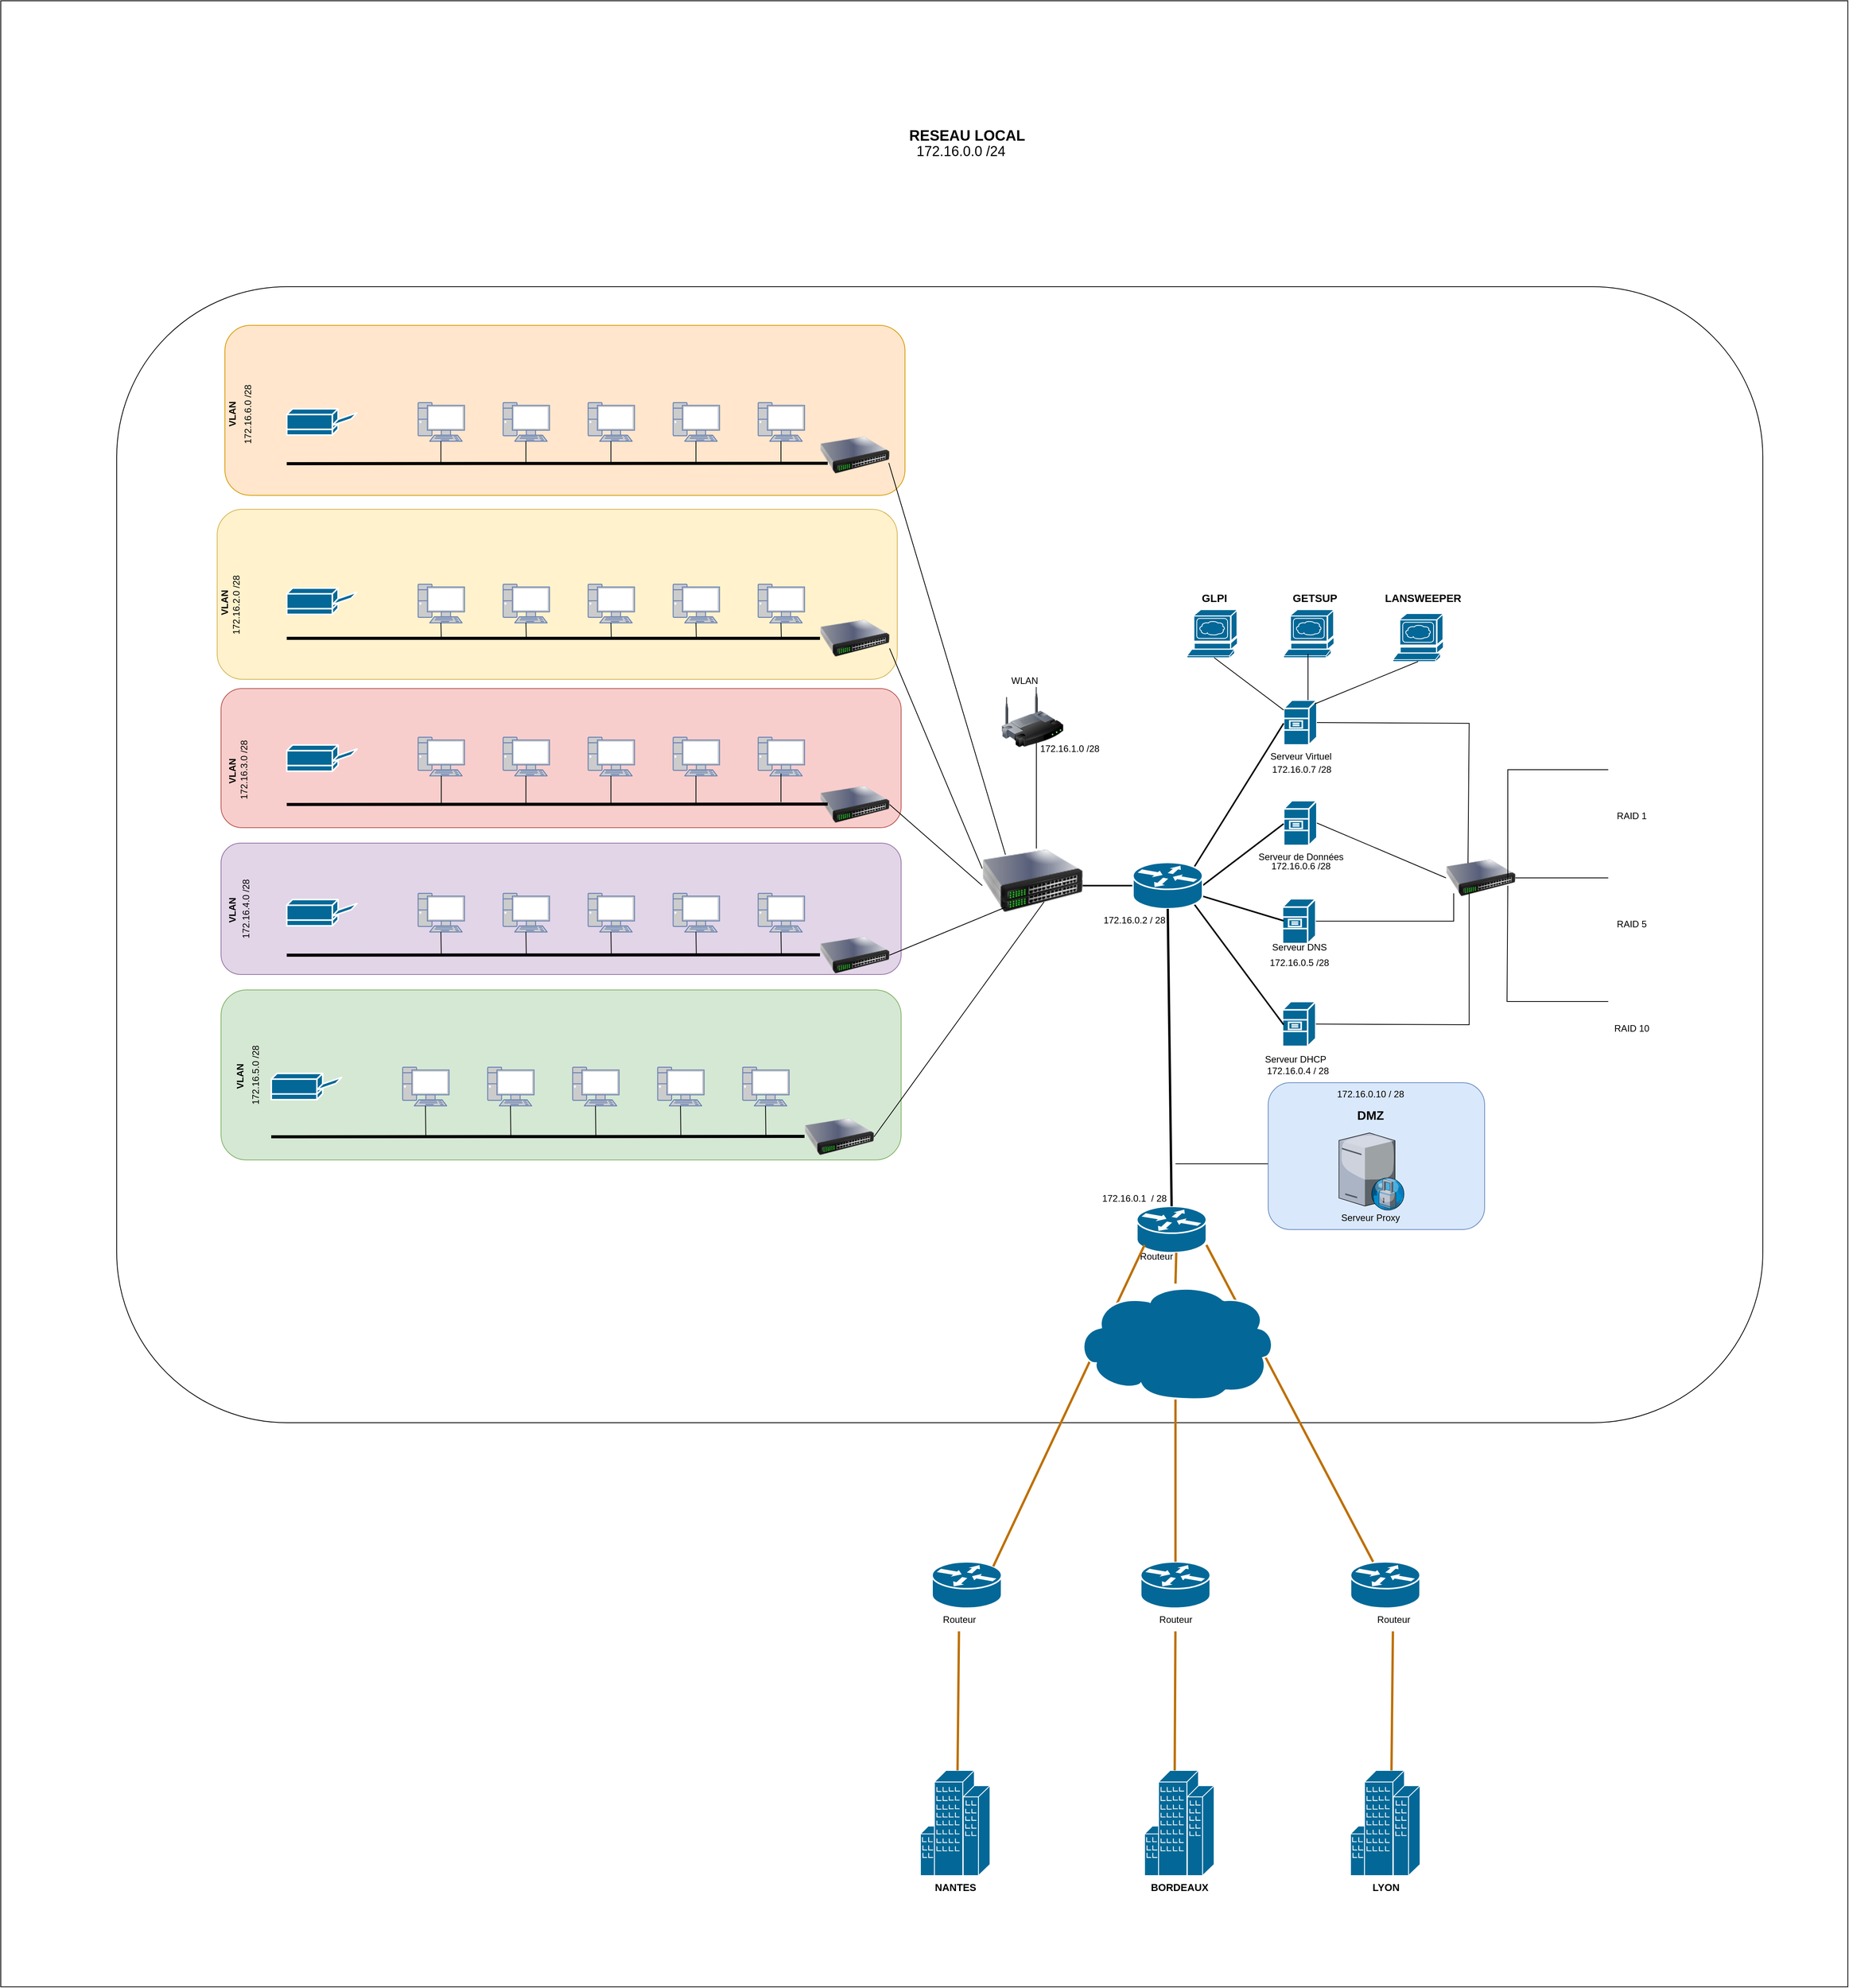 <mxfile version="21.1.0" type="github">
  <diagram id="6a731a19-8d31-9384-78a2-239565b7b9f0" name="Page-1">
    <mxGraphModel dx="2520" dy="1678" grid="1" gridSize="10" guides="1" tooltips="1" connect="1" arrows="1" fold="1" page="1" pageScale="1" pageWidth="827" pageHeight="1169" background="none" math="0" shadow="0">
      <root>
        <mxCell id="0" />
        <mxCell id="1" parent="0" />
        <mxCell id="ARjc6DBImv_eqJyqPFro-25" value="" style="rounded=0;whiteSpace=wrap;html=1;" parent="1" vertex="1">
          <mxGeometry x="-1040" y="-1020" width="2390" height="2570" as="geometry" />
        </mxCell>
        <mxCell id="ARjc6DBImv_eqJyqPFro-24" value="" style="rounded=1;whiteSpace=wrap;html=1;" parent="1" vertex="1">
          <mxGeometry x="-890" y="-650" width="2130" height="1470" as="geometry" />
        </mxCell>
        <mxCell id="ARjc6DBImv_eqJyqPFro-22" value="" style="rounded=1;whiteSpace=wrap;html=1;fillColor=#d5e8d4;strokeColor=#82b366;" parent="1" vertex="1">
          <mxGeometry x="-755" y="260" width="880" height="220" as="geometry" />
        </mxCell>
        <mxCell id="ARjc6DBImv_eqJyqPFro-21" value="" style="rounded=1;whiteSpace=wrap;html=1;fillColor=#e1d5e7;strokeColor=#9673a6;" parent="1" vertex="1">
          <mxGeometry x="-755" y="70" width="880" height="170" as="geometry" />
        </mxCell>
        <mxCell id="ARjc6DBImv_eqJyqPFro-20" value="" style="rounded=1;whiteSpace=wrap;html=1;fillColor=#f8cecc;strokeColor=#b85450;" parent="1" vertex="1">
          <mxGeometry x="-755" y="-130" width="880" height="180" as="geometry" />
        </mxCell>
        <mxCell id="ARjc6DBImv_eqJyqPFro-19" value="" style="rounded=1;whiteSpace=wrap;html=1;fillColor=#fff2cc;strokeColor=#d6b656;" parent="1" vertex="1">
          <mxGeometry x="-760" y="-362" width="880" height="220" as="geometry" />
        </mxCell>
        <mxCell id="ARjc6DBImv_eqJyqPFro-18" value="" style="rounded=1;whiteSpace=wrap;html=1;fillColor=#ffe6cc;strokeColor=#d79b00;" parent="1" vertex="1">
          <mxGeometry x="-750" y="-600" width="880" height="220" as="geometry" />
        </mxCell>
        <mxCell id="ulOZlzncEij44m-0XtQn-2258" value="" style="shape=mxgraph.cisco.servers.file_server;sketch=0;html=1;pointerEvents=1;dashed=0;fillColor=#036897;strokeColor=#ffffff;strokeWidth=2;verticalLabelPosition=bottom;verticalAlign=top;align=center;outlineConnect=0;" parent="1" vertex="1">
          <mxGeometry x="620" y="-115" width="43" height="58" as="geometry" />
        </mxCell>
        <mxCell id="ulOZlzncEij44m-0XtQn-2259" value="" style="shape=mxgraph.cisco.servers.file_server;sketch=0;html=1;pointerEvents=1;dashed=0;fillColor=#036897;strokeColor=#ffffff;strokeWidth=2;verticalLabelPosition=bottom;verticalAlign=top;align=center;outlineConnect=0;" parent="1" vertex="1">
          <mxGeometry x="620" y="15" width="43" height="58" as="geometry" />
        </mxCell>
        <mxCell id="ulOZlzncEij44m-0XtQn-2260" value="&#xa;&lt;span style=&quot;color: rgba(0, 0, 0, 0); font-family: monospace; font-size: 0px; font-style: normal; font-variant-ligatures: normal; font-variant-caps: normal; font-weight: 400; letter-spacing: normal; orphans: 2; text-align: start; text-indent: 0px; text-transform: none; widows: 2; word-spacing: 0px; -webkit-text-stroke-width: 0px; background-color: rgb(251, 251, 251); text-decoration-thickness: initial; text-decoration-style: initial; text-decoration-color: initial; float: none; display: inline !important;&quot;&gt;%3CmxGraphModel%3E%3Croot%3E%3CmxCell%20id%3D%220%22%2F%3E%3CmxCell%20id%3D%221%22%20parent%3D%220%22%2F%3E%3CmxCell%20id%3D%222%22%20value%3D%22%22%20style%3D%22shape%3Dmxgraph.cisco.servers. file_server%3Bsketch%3D0%3Bhtml%3D1%3BpointerEvents%3D1%3Bdashed%3D0%3BfillColor%3D%23036897%3BstrokeColor%3D%23ffffff%3BstrokeWidth%3D2%3BverticalLabelPosition%3Dbottom%3BverticalAlign%3Dtop%3Balign%3Dcenter%3BoutlineConnect%3D0%3B%22%20vertex%3D%221%22%20%3%221%22 3parent%3D%20%3%22660E%22CmxGeometry%20x%3D%22370%22%20y%3D%2243%22%20width%3D%2258%22%20height%3D%22%22%2as%3D%3geometry%2%3F%3E%2C%3FmxCell%3E" style="shape=mxgraph.cisco.servers.file_server;sketch=0;html=1;pointerEvents=1;dashed=0;fillColor=#036897;strokeColor=#ffffff;strokeWidth=2;verticalLabelPosition=bottom;verticalAlign=top;align=center;outlineConnect=0;" parent="1" vertex="1">
          <mxGeometry x="618.5" y="142" width="43" height="58" as="geometry" />
        </mxCell>
        <mxCell id="ulOZlzncEij44m-0XtQn-2261" value="Serveur Virtuel" style="text;html=1;align=center;verticalAlign=middle;resizable=0;points=[];autosize=1;strokeColor=none;fillColor=none;" parent="1" vertex="1">
          <mxGeometry x="591.5" y="-57" width="100" height="30" as="geometry" />
        </mxCell>
        <mxCell id="ulOZlzncEij44m-0XtQn-2262" value="Serveur de Données" style="text;html=1;align=center;verticalAlign=middle;resizable=0;points=[];autosize=1;strokeColor=none;fillColor=none;" parent="1" vertex="1">
          <mxGeometry x="576.5" y="73" width="130" height="30" as="geometry" />
        </mxCell>
        <mxCell id="ulOZlzncEij44m-0XtQn-2263" value="Serveur DNS" style="text;html=1;align=center;verticalAlign=middle;resizable=0;points=[];autosize=1;strokeColor=none;fillColor=none;" parent="1" vertex="1">
          <mxGeometry x="595" y="190" width="90" height="30" as="geometry" />
        </mxCell>
        <mxCell id="ulOZlzncEij44m-0XtQn-2264" value="&#xa;&lt;span style=&quot;color: rgba(0, 0, 0, 0); font-family: monospace; font-size: 0px; font-style: normal; font-variant-ligatures: normal; font-variant-caps: normal; font-weight: 400; letter-spacing: normal; orphans: 2; text-align: start; text-indent: 0px; text-transform: none; widows: 2; word-spacing: 0px; -webkit-text-stroke-width: 0px; background-color: rgb(251, 251, 251); text-decoration-thickness: initial; text-decoration-style: initial; text-decoration-color: initial; float: none; display: inline !important;&quot;&gt;%3CmxGraphModel%3E%3Croot%3E%3CmxCell%20id%3D%220%22%2F%3E%3CmxCell%20id%3D%221%22%20parent%3D%220%22%2F%3E%3CmxCell%20id%3D%222%22%20value%3D%22%22%20style%3D%22shape%3Dmxgraph.cisco.servers. file_server%3Bsketch%3D0%3Bhtml%3D1%3BpointerEvents%3D1%3Bdashed%3D0%3BfillColor%3D%23036897%3BstrokeColor%3D%23ffffff%3BstrokeWidth%3D2%3BverticalLabelPosition%3Dbottom%3BverticalAlign%3Dtop%3Balign%3Dcenter%3BoutlineConnect%3D0%3B%22%20vertex%3D%221%22%20%3%221%22 3parent%3D%20%3%22660E%22CmxGeometry%20x%3D%22370%22%20y%3D%2243%22%20width%3D%2258%22%20height%3D%22%22%2as%3D%3geometry%2%3F%3E%2C%3FmxCell%3E" style="shape=mxgraph.cisco.servers.file_server;sketch=0;html=1;pointerEvents=1;dashed=0;fillColor=#036897;strokeColor=#ffffff;strokeWidth=2;verticalLabelPosition=bottom;verticalAlign=top;align=center;outlineConnect=0;" parent="1" vertex="1">
          <mxGeometry x="618.5" y="275" width="43" height="58" as="geometry" />
        </mxCell>
        <mxCell id="ulOZlzncEij44m-0XtQn-2265" value="Serveur DHCP" style="text;html=1;align=center;verticalAlign=middle;resizable=0;points=[];autosize=1;strokeColor=none;fillColor=none;" parent="1" vertex="1">
          <mxGeometry x="585" y="335" width="100" height="30" as="geometry" />
        </mxCell>
        <mxCell id="ulOZlzncEij44m-0XtQn-2267" value="" style="endArrow=none;html=1;rounded=0;strokeWidth=2;exitX=0.88;exitY=0.1;exitDx=0;exitDy=0;exitPerimeter=0;" parent="1" edge="1" source="avaTUiPyHtD6kDOGIgVd-17">
          <mxGeometry width="50" height="50" relative="1" as="geometry">
            <mxPoint x="480" y="-85" as="sourcePoint" />
            <mxPoint x="620" y="-85" as="targetPoint" />
          </mxGeometry>
        </mxCell>
        <mxCell id="ulOZlzncEij44m-0XtQn-2268" value="" style="endArrow=none;html=1;rounded=0;strokeWidth=2;exitX=0.88;exitY=0.9;exitDx=0;exitDy=0;exitPerimeter=0;" parent="1" edge="1" source="avaTUiPyHtD6kDOGIgVd-17">
          <mxGeometry width="50" height="50" relative="1" as="geometry">
            <mxPoint x="480" y="305" as="sourcePoint" />
            <mxPoint x="620" y="305" as="targetPoint" />
          </mxGeometry>
        </mxCell>
        <mxCell id="ulOZlzncEij44m-0XtQn-2269" value="" style="endArrow=none;html=1;rounded=0;strokeWidth=2;" parent="1" edge="1" source="avaTUiPyHtD6kDOGIgVd-17">
          <mxGeometry width="50" height="50" relative="1" as="geometry">
            <mxPoint x="480" y="170.5" as="sourcePoint" />
            <mxPoint x="620" y="170.5" as="targetPoint" />
          </mxGeometry>
        </mxCell>
        <mxCell id="ulOZlzncEij44m-0XtQn-2270" value="&#xa;&lt;span style=&quot;color: rgba(0, 0, 0, 0); font-family: monospace; font-size: 0px; font-style: normal; font-variant-ligatures: normal; font-variant-caps: normal; font-weight: 400; letter-spacing: normal; orphans: 2; text-align: start; text-indent: 0px; text-transform: none; widows: 2; word-spacing: 0px; -webkit-text-stroke-width: 0px; background-color: rgb(251, 251, 251); text-decoration-thickness: initial; text-decoration-style: initial; text-decoration-color: initial; float: none; display: inline !important;&quot;&gt;%3CmxGraphModel%3E%3Croot%3E%3CmxCell%20id%3D%220%22%2F%3E%3CmxCell%20id%3D%221%22%20parent%3D%220%22%2F%3E%3CmxCell%20id%3D%222%22%20value%3D%22%22%20style%3D%22endArrow%3Dnone%3Bhtml%3D1%3Brounded%3D0%3BstrokeWidth%3D2%3B%22%20edge%3D%221%22%20parent%3D%221%22%3E%3CmxGeometry%20width%3D%2250%22%20height%3D%2250%22%20relative%3D%221%22%20as%3D%22geometry%22%3E%3CmxPoint%20x%3D%22520%22% 20y%3D%22280%22%20as%3D%22sourcePoint%22%2F%3E%3CmxPoint%20x%3D%22660%22%20y%3D%22280%22%20as%3D%22targetPoint%22%2F%3E%3C%2FmxGeometry%3E%3C%2FmxCell%3E%3C%2Froot%3E%3C%2FmxGraphModel%3E" style="endArrow=none;html=1;rounded=0;strokeWidth=2;exitX=1;exitY=0.5;exitDx=0;exitDy=0;exitPerimeter=0;" parent="1" edge="1" source="avaTUiPyHtD6kDOGIgVd-17">
          <mxGeometry width="50" height="50" relative="1" as="geometry">
            <mxPoint x="480" y="45" as="sourcePoint" />
            <mxPoint x="620" y="45" as="targetPoint" />
          </mxGeometry>
        </mxCell>
        <mxCell id="ulOZlzncEij44m-0XtQn-2271" value="" style="image;html=1;image=img/lib/clip_art/networking/Switch_128x128.png" parent="1" vertex="1">
          <mxGeometry x="230" y="85" width="130" height="80" as="geometry" />
        </mxCell>
        <mxCell id="ulOZlzncEij44m-0XtQn-2272" value="&#xa;&lt;span style=&quot;color: rgba(0, 0, 0, 0); font-family: monospace; font-size: 0px; font-style: normal; font-variant-ligatures: normal; font-variant-caps: normal; font-weight: 400; letter-spacing: normal; orphans: 2; text-align: start; text-indent: 0px; text-transform: none; widows: 2; word-spacing: 0px; -webkit-text-stroke-width: 0px; background-color: rgb(251, 251, 251); text-decoration-thickness: initial; text-decoration-style: initial; text-decoration-color: initial; float: none; display: inline !important;&quot;&gt;%3CmxGraphModel%3E%3Croot%3E%3CmxCell%20id%3D%220%22%2F%3E%3CmxCell%20id%3D%221%22%20parent%3D%220%22%2F%3E%3CmxCell%20id%3D%222%22%20value%3D%22%22%20style%3D%22image%3Bhtml%3D1%3Bimage %3Dimg%2Flib%2Fclip_art%2Fnetworking%2FSwitch_128x128.png%22%20vertex%3D%221%22%20parent%3D%221%22%3E%3CmxGeometry%20x%3D%22270%22%20y%3D%22308%22%20width%3D%22130%22%20height%3D%2280%22%20as%3D%22geometry%22% 2F%3E%3C%2FmxCell%3E%3C%2Froot%3E%3C%2FmxGraphModel%3E" style="image;html=1;image=img/lib/clip_art/networking/Switch_128x128.png" parent="1" vertex="1">
          <mxGeometry x="230" y="73" width="130" height="80" as="geometry" />
        </mxCell>
        <mxCell id="ulOZlzncEij44m-0XtQn-2274" value="&#xa;&lt;span style=&quot;color: rgba(0, 0, 0, 0); font-family: monospace; font-size: 0px; font-style: normal; font-variant-ligatures: normal; font-variant-caps: normal; font-weight: 400; letter-spacing: normal; orphans: 2; text-align: start; text-indent: 0px; text-transform: none; widows: 2; word-spacing: 0px; -webkit-text-stroke-width: 0px; background-color: rgb(251, 251, 251); text-decoration-thickness: initial; text-decoration-style: initial; text-decoration-color: initial; float: none; display: inline !important;&quot;&gt;%3CmxGraphModel%3E%3Croot%3E%3CmxCell%20id%3D%220%22%2F%3E%3CmxCell%20id%3D%221%22%20parent%3D%220%22%2F%3E%3CmxCell%20id%3D%222%22%20value%3D%22%22%20style%3D%22endArrow%3Dnone%3Bhtml%3D1%3Brounded%3D0%3BstrokeWidth%3D2%3B%22%20edge%3D%221%22%20parent%3D%221%22%3E%3CmxGeometry%20width%3D%2250%22%20height%3D%2250%22%20relative%3D%221%22%20as%3D%22geometry%22%3E%3CmxPoint%20x%3D%22520%22% 20y%3D%22280%22%20as%3D%22sourcePoint%22%2F%3E%3CmxPoint%20x%3D%22660%22%20y%3D%22280%22%20as%3D%22targetPoint%22%2F%3E%3C%2FmxGeometry%3E%3C%2FmxCell%3E%3C%2Froot%3E%3C%2FmxGraphModel%3E" style="endArrow=none;html=1;rounded=0;strokeWidth=2;" parent="1" edge="1" source="avaTUiPyHtD6kDOGIgVd-17">
          <mxGeometry width="50" height="50" relative="1" as="geometry">
            <mxPoint x="360" y="125" as="sourcePoint" />
            <mxPoint x="480" y="126" as="targetPoint" />
          </mxGeometry>
        </mxCell>
        <mxCell id="ulOZlzncEij44m-0XtQn-2275" value="&#xa;&lt;span style=&quot;color: rgba(0, 0, 0, 0); font-family: monospace; font-size: 0px; font-style: normal; font-variant-ligatures: normal; font-variant-caps: normal; font-weight: 400; letter-spacing: normal; orphans: 2; text-align: start; text-indent: 0px; text-transform: none; widows: 2; word-spacing: 0px; -webkit-text-stroke-width: 0px; background-color: rgb(251, 251, 251); text-decoration-thickness: initial; text-decoration-style: initial; text-decoration-color: initial; float: none; display: inline !important;&quot;&gt;%3CmxGraphModel%3E%3Croot%3E%3CmxCell%20id%3D%220%22%2F%3E%3CmxCell%20id%3D%221%22%20parent%3D%220%22%2F%3E%3CmxCell%20id%3D%222%22%20value%3D%22%26%2310%3B%26lt%3Bspan%20style%3D%26quot%3Bcolor%3A%20rgba(0%2C%200%2C%200%2C%200)%3B%20font-family%3A%20monospace%3B%20font-size%3A%200px%3B%20font-style%3A%20normal%3B%20font-variant-ligatures%3A%20normal%3B%20font-variant-caps%3A%20normal%3B%20font-weight%3A%20400%3B%20letter-spacing%3A% 20normal%3B%20orphans%3A%202%3B%20text-align%3A%20start%3B%20text-indent%3A%200px%3B%20text-transform%3A%20none%3B%20widows%3A%202%3B%20word-spacing%3A%200px%3B%20-webkit-text-stroke-width%3A%200px%3B%20background-color%3A%20rgb(251%2C%20251%2C%20251)%3B%20text-decoration-thickness%3A%20initial%3B%20text-decoration-style%3A%20initial%3B%20text-decoration-color%3A%20initial%3B%20float%3A%20none%3B%20display%3A%20inline%20! important%3B%26quot%3B%26gt%3B%253CmxGraphModel%253E%253Croot%253E%253CmxCell%2520id%253D%25220%2522%252F%253E%253CmxCell%2520id%253D%25221%2522%2520parent%253D%25220%2522%252F%253E%253CmxCell%2520id%253D%25222%2522%2520value%253D%2522%2522%2520style%253D%2522image%253Bhtml%253D1%253Bimage%20%253Dimg%252Flib%252Fclip_art%252Fnetworking%252FSwitch_128x128. png%2522%2520vertex%253D%25221%2522%2520parent%253D%25221%2522%253E%253CmxGeometry%2520x%253D%2522270%2522%2520y%253D%2522308%2522%2520width%253D%2522130%2522%2520height%253D%252280height%2522D%2520&amp;amp;253&amp;amp;2522&amp;amp;2522&amp;amp;25d&amp;amp;202d&amp;amp;253width%253%252d%253d%253d&amp;amp;252height%253D%253&amp;amp;252width%253d%22height%20&amp;amp;3height%22D%3&amp;amp;3height%1D%3&amp;amp;3height%2&amp;amp;2&amp;amp;2height%2D%128%128%22as%20D%3geometry%221%22%20F%3E%221C%22FmxCell%3E%3C%20Froot%3E" style="image;html=1;image=img/lib/clip_art/networking/Switch_128x128.png" parent="1" vertex="1">
          <mxGeometry x="20" y="-472" width="90" height="80" as="geometry" />
        </mxCell>
        <mxCell id="ulOZlzncEij44m-0XtQn-2276" value="&#xa;&lt;span style=&quot;color: rgba(0, 0, 0, 0); font-family: monospace; font-size: 0px; font-style: normal; font-variant-ligatures: normal; font-variant-caps: normal; font-weight: 400; letter-spacing: normal; orphans: 2; text-align: start; text-indent: 0px; text-transform: none; widows: 2; word-spacing: 0px; -webkit-text-stroke-width: 0px; background-color: rgb(251, 251, 251); text-decoration-thickness: initial; text-decoration-style: initial; text-decoration-color: initial; float: none; display: inline !important;&quot;&gt;%3CmxGraphModel%3E%3Croot%3E%3CmxCell%20id%3D%220%22%2F%3E%3CmxCell%20id%3D%221%22%20parent%3D%220%22%2F%3E%3CmxCell%20id%3D%222%22%20value%3D%22%26%2310%3B%26lt%3Bspan%20style%3D%26quot%3Bcolor%3A%20rgba(0%2C%200%2C%200%2C%200)%3B%20font-family%3A%20monospace%3B%20font-size%3A%200px%3B%20font-style%3A%20normal%3B%20font-variant-ligatures%3A%20normal%3B%20font-variant-caps%3A%20normal%3B%20font-weight%3A%20400%3B%20letter-spacing%3A% 20normal%3B%20orphans%3A%202%3B%20text-align%3A%20start%3B%20text-indent%3A%200px%3B%20text-transform%3A%20none%3B%20widows%3A%202%3B%20word-spacing%3A%200px%3B%20-webkit-text-stroke-width%3A%200px%3B%20background-color%3A%20rgb(251%2C%20251%2C%20251)%3B%20text-decoration-thickness%3A%20initial%3B%20text-decoration-style%3A%20initial%3B%20text-decoration-color%3A%20initial%3B%20float%3A%20none%3B%20display%3A%20inline%20! important%3B%26quot%3B%26gt%3B%253CmxGraphModel%253E%253Croot%253E%253CmxCell%2520id%253D%25220%2522%252F%253E%253CmxCell%2520id%253D%25221%2522%2520parent%253D%25220%2522%252F%253E%253CmxCell%2520id%253D%25222%2522%2520value%253D%2522%2522%2520style%253D%2522image%253Bhtml%253D1%253Bimage%20%253Dimg%252Flib%252Fclip_art%252Fnetworking%252FSwitch_128x128. png%2522%2520vertex%253D%25221%2522%2520parent%253D%25221%2522%253E%253CmxGeometry%2520x%253D%2522270%2522%2520y%253D%2522308%2522%2520width%253D%2522130%2522%2520height%253D%252280height%2522D%2520&amp;amp;253&amp;amp;2522&amp;amp;2522&amp;amp;25d&amp;amp;202d&amp;amp;253width%253%252d%253d%253d&amp;amp;252height%253D%253&amp;amp;252width%253d%22height%20&amp;amp;3height%22D%3&amp;amp;3height%1D%3&amp;amp;3height%2&amp;amp;2&amp;amp;2height%2D%128%128%22as%20D%3geometry%221%22%20F%3E%221C%22FmxCell%3E%3C%20Froot%3E" style="image;html=1;image=img/lib/clip_art/networking/Switch_128x128.png" parent="1" vertex="1">
          <mxGeometry x="20" y="-235" width="90" height="80" as="geometry" />
        </mxCell>
        <mxCell id="ulOZlzncEij44m-0XtQn-2277" value="&#xa;&lt;span style=&quot;color: rgba(0, 0, 0, 0); font-family: monospace; font-size: 0px; font-style: normal; font-variant-ligatures: normal; font-variant-caps: normal; font-weight: 400; letter-spacing: normal; orphans: 2; text-align: start; text-indent: 0px; text-transform: none; widows: 2; word-spacing: 0px; -webkit-text-stroke-width: 0px; background-color: rgb(251, 251, 251); text-decoration-thickness: initial; text-decoration-style: initial; text-decoration-color: initial; float: none; display: inline !important;&quot;&gt;%3CmxGraphModel%3E%3Croot%3E%3CmxCell%20id%3D%220%22%2F%3E%3CmxCell%20id%3D%221%22%20parent%3D%220%22%2F%3E%3CmxCell%20id%3D%222%22%20value%3D%22%26%2310%3B%26lt%3Bspan%20style%3D%26quot%3Bcolor%3A%20rgba(0%2C%200%2C%200%2C%200)%3B%20font-family%3A%20monospace%3B%20font-size%3A%200px%3B%20font-style%3A%20normal%3B%20font-variant-ligatures%3A%20normal%3B%20font-variant-caps%3A%20normal%3B%20font-weight%3A%20400%3B%20letter-spacing%3A% 20normal%3B%20orphans%3A%202%3B%20text-align%3A%20start%3B%20text-indent%3A%200px%3B%20text-transform%3A%20none%3B%20widows%3A%202%3B%20word-spacing%3A%200px%3B%20-webkit-text-stroke-width%3A%200px%3B%20background-color%3A%20rgb(251%2C%20251%2C%20251)%3B%20text-decoration-thickness%3A%20initial%3B%20text-decoration-style%3A%20initial%3B%20text-decoration-color%3A%20initial%3B%20float%3A%20none%3B%20display%3A%20inline%20! important%3B%26quot%3B%26gt%3B%253CmxGraphModel%253E%253Croot%253E%253CmxCell%2520id%253D%25220%2522%252F%253E%253CmxCell%2520id%253D%25221%2522%2520parent%253D%25220%2522%252F%253E%253CmxCell%2520id%253D%25222%2522%2520id%253%2522id%2526value%252310D%253%2526%253%2520B%253lt%2526Bspan%253style%253D%2520quot%0Bcolor%252A%25200rgba(252%25200C%252%25200C%253%2520C%253)%2520B%253font-family%2520A%253monospace%25200B%253font-size%2520A%253px%2520B%253font-style%2520A% 253normal%2520B%253font-variant-ligatures%2520A%253normal%2520B%253font-variant-caps%2520A%253normal%2520400B%253font-weight%2520A%253%25B%2020letter-spacing%253A%2520%253normal%25202B%253orphans%2520A%253%2520B%253text-align%2520A; 253A %25200start%253B%2520text-indent%253A%2520px%253B%2520text-transform%253A%25202none%253B%2520widows%253A%25200%253B%2520word-spacing%253A%25200px%253B%2520-webkit-text-stroke-width%253A%2520px%251B%252background-color% 2520251A%252rgb(2520251%253C%2520%253C%2520)%253B%2520text-decoration-thickness%253A%2520initial%253B%2520text-decoration-style%253A%2520initial%253B%2520text-decoration-color%253A%2520initial%253B%2520float%253A%2520none%2520B%20display%253A%2526inline%253! %2526important%253B%25253quot%25253B%25253gt%25253B%25253CmxGraphModel%252520E%25253Croot%2525220E%252522CmxCell%25252id%25253D%25253%252520%25253F%2525221E%252522CmxCell%252520id%25253D%2525220%252522%25252parent%25253D%25253%252520D% %25253%2525222F%252522E%252520CmxCell%25253id%252522D%252522%252520%25253value%252522D%25253%25253%1style%25253D%2520image%25253Bhtml%25252D25252%25252Bimage%25252%128Dimg%128Flib%20Fclip_art%252522Fnetworking%252520FSwitch_ 25253x2525221. %252522png%252520%25253vertex%2525221D%252522%25253%25253parent%252520D%25253%252522270%252522E%252520CmxGeometry%25253x%252522308D%252522%252520%25253y%252522130D%252522%252520%25253width%25252280D%252522%252520%26height%3D%3D%253D%26D%3D%3D%2522D%26D%3D%3D%2522%26D%3D%3D%25D%26d%3d%3d%202d%26d%3d%3d%253d%25253d%25252&amp;amp;25253D%25253%26D%3D%3D%252D%25253D%25253D%26D%3D%3D%252D%25253D%2522D%2520D%26D%3D%3&amp;amp;3D%2522D%253D%26height%3D%3%3amp%251Bamp%253B26%3amp%3Bamp%3B252%26amp%3Bamp%3B2%26amp%3Bamp%3B2d%252amp%25128Bamp%25128B2522d%2520amp%253Bamp%25221B2522width%2520%253d%25221d%2522d%253amp%253Bamp%2520B253height%22D%20%3amp%22Bamp% 3B3width%1d%3height%3%2amp%2Bamp%2B2height%128D%128%22amp%20Bamp%3B221height%22D%20%3amp%221Bamp%22B3height%3%20amp%3Bamp%2290B22%20amp%3Bamp%22370B22height%20D%3%2290%22%20%3%2280%22%20%3%22%22as%2D%3geometry%3%2%3F%3E%2C%3FmxCell%3E" style="image;html=1;image=img/lib/clip_art/networking/Switch_128x128.png" parent="1" vertex="1">
          <mxGeometry x="20" y="-20" width="90" height="80" as="geometry" />
        </mxCell>
        <mxCell id="ulOZlzncEij44m-0XtQn-2278" value="&#xa;&lt;span style=&quot;color: rgba(0, 0, 0, 0); font-family: monospace; font-size: 0px; font-style: normal; font-variant-ligatures: normal; font-variant-caps: normal; font-weight: 400; letter-spacing: normal; orphans: 2; text-align: start; text-indent: 0px; text-transform: none; widows: 2; word-spacing: 0px; -webkit-text-stroke-width: 0px; background-color: rgb(251, 251, 251); text-decoration-thickness: initial; text-decoration-style: initial; text-decoration-color: initial; float: none; display: inline !important;&quot;&gt;%3CmxGraphModel%3E%3Croot%3E%3CmxCell%20id%3D%220%22%2F%3E%3CmxCell%20id%3D%221%22%20parent%3D%220%22%2F%3E%3CmxCell%20id%3D%222%22%20value%3D%22%26%2310%3B%26lt%3Bspan%20style%3D%26quot%3Bcolor%3A%20rgba(0%2C%200%2C%200%2C%200)%3B%20font-family%3A%20monospace%3B%20font-size%3A%200px%3B%20font-style%3A%20normal%3B%20font-variant-ligatures%3A%20normal%3B%20font-variant-caps%3A%20normal%3B%20font-weight%3A%20400%3B%20letter-spacing%3A% 20normal%3B%20orphans%3A%202%3B%20text-align%3A%20start%3B%20text-indent%3A%200px%3B%20text-transform%3A%20none%3B%20widows%3A%202%3B%20word-spacing%3A%200px%3B%20-webkit-text-stroke-width%3A%200px%3B%20background-color%3A%20rgb(251%2C%20251%2C%20251)%3B%20text-decoration-thickness%3A%20initial%3B%20text-decoration-style%3A%20initial%3B%20text-decoration-color%3A%20initial%3B%20float%3A%20none%3B%20display%3A%20inline%20! important%3B%26quot%3B%26gt%3B%253CmxGraphModel%253E%253Croot%253E%253CmxCell%2520id%253D%25220%2522%252F%253E%253CmxCell%2520id%253D%25221%2522%2520parent%253D%25220%2522%252F%253E%253CmxCell%2520id%253D%25222%2522%2520value%253D%2522%2522%2520style%253D%2522image%253Bhtml%253D1%253Bimage%20%253Dimg%252Flib%252Fclip_art%252Fnetworking%252FSwitch_128x128. png%2522%2520vertex%253D%25221%2522%2520parent%253D%25221%2522%253E%253CmxGeometry%2520x%253D%2522270%2522%2520y%253D%2522308%2522%2520width%253D%2522130%2522%2520height%253D%252280height%2522D%2520&amp;amp;253&amp;amp;2522&amp;amp;2522&amp;amp;25d&amp;amp;202d&amp;amp;253width%253%252d%253d%253d&amp;amp;252height%253D%253&amp;amp;252width%253d%22height%20&amp;amp;3height%22D%3&amp;amp;3height%1D%3&amp;amp;3height%2&amp;amp;2&amp;amp;2height%2D%128%128%22as%20D%3geometry%221%22%20F%3E%221C%22FmxCell%3E%3C%20Froot%3E" style="image;html=1;image=img/lib/clip_art/networking/Switch_128x128.png" parent="1" vertex="1">
          <mxGeometry x="20" y="175" width="90" height="80" as="geometry" />
        </mxCell>
        <mxCell id="ulOZlzncEij44m-0XtQn-2279" value="&#xa;&lt;span style=&quot;color: rgba(0, 0, 0, 0); font-family: monospace; font-size: 0px; font-style: normal; font-variant-ligatures: normal; font-variant-caps: normal; font-weight: 400; letter-spacing: normal; orphans: 2; text-align: start; text-indent: 0px; text-transform: none; widows: 2; word-spacing: 0px; -webkit-text-stroke-width: 0px; background-color: rgb(251, 251, 251); text-decoration-thickness: initial; text-decoration-style: initial; text-decoration-color: initial; float: none; display: inline !important;&quot;&gt;%3CmxGraphModel%3E%3Croot%3E%3CmxCell%20id%3D%220%22%2F%3E%3CmxCell%20id%3D%221%22%20parent%3D%220%22%2F%3E%3CmxCell%20id%3D%222%22%20value%3D%22%26%2310%3B%26lt%3Bspan%20style%3D%26quot%3Bcolor%3A%20rgba(0%2C%200%2C%200%2C%200)%3B%20font-family%3A%20monospace%3B%20font-size%3A%200px%3B%20font-style%3A%20normal%3B%20font-variant-ligatures%3A%20normal%3B%20font-variant-caps%3A%20normal%3B%20font-weight%3A%20400%3B%20letter-spacing%3A% 20normal%3B%20orphans%3A%202%3B%20text-align%3A%20start%3B%20text-indent%3A%200px%3B%20text-transform%3A%20none%3B%20widows%3A%202%3B%20word-spacing%3A%200px%3B%20-webkit-text-stroke-width%3A%200px%3B%20background-color%3A%20rgb(251%2C%20251%2C%20251)%3B%20text-decoration-thickness%3A%20initial%3B%20text-decoration-style%3A%20initial%3B%20text-decoration-color%3A%20initial%3B%20float%3A%20none%3B%20display%3A%20inline%20! important%3B%26quot%3B%26gt%3B%253CmxGraphModel%253E%253Croot%253E%253CmxCell%2520id%253D%25220%2522%252F%253E%253CmxCell%2520id%253D%25221%2522%2520parent%253D%25220%2522%252F%253E%253CmxCell%2520id%253D%25222%2522%2520value%253D%2522%2522%2520style%253D%2522image%253Bhtml%253D1%253Bimage%20%253Dimg%252Flib%252Fclip_art%252Fnetworking%252FSwitch_128x128. png%2522%2520vertex%253D%25221%2522%2520parent%253D%25221%2522%253E%253CmxGeometry%2520x%253D%2522270%2522%2520y%253D%2522308%2522%2520width%253D%2522130%2522%2520height%253D%252280height%2522D%2520&amp;amp;253&amp;amp;2522&amp;amp;2522&amp;amp;25d&amp;amp;202d&amp;amp;253width%253%252d%253d%253d&amp;amp;252height%253D%253&amp;amp;252width%253d%22height%20&amp;amp;3height%22D%3&amp;amp;3height%1D%3&amp;amp;3height%2&amp;amp;2&amp;amp;2height%2D%128%128%22as%20D%3geometry%221%22%20F%3E%221C%22FmxCell%3E%3C%20Froot%3E" style="image;html=1;image=img/lib/clip_art/networking/Switch_128x128.png" parent="1" vertex="1">
          <mxGeometry y="410" width="90" height="80" as="geometry" />
        </mxCell>
        <mxCell id="ulOZlzncEij44m-0XtQn-2280" value="" style="endArrow=none;html=1;rounded=0;exitX=1;exitY=0.5;exitDx=0;exitDy=0;" parent="1" source="ulOZlzncEij44m-0XtQn-2277" edge="1">
          <mxGeometry width="50" height="50" relative="1" as="geometry">
            <mxPoint x="180" y="175" as="sourcePoint" />
            <mxPoint x="230" y="125" as="targetPoint" />
          </mxGeometry>
        </mxCell>
        <mxCell id="ulOZlzncEij44m-0XtQn-2281" value="" style="endArrow=none;html=1;rounded=0;exitX=1;exitY=0.663;exitDx=0;exitDy=0;exitPerimeter=0;" parent="1" source="ulOZlzncEij44m-0XtQn-2276" edge="1">
          <mxGeometry width="50" height="50" relative="1" as="geometry">
            <mxPoint x="140" y="153" as="sourcePoint" />
            <mxPoint x="230" y="103" as="targetPoint" />
            <Array as="points" />
          </mxGeometry>
        </mxCell>
        <mxCell id="ulOZlzncEij44m-0XtQn-2282" value="" style="endArrow=none;html=1;rounded=0;exitX=0.989;exitY=0.625;exitDx=0;exitDy=0;exitPerimeter=0;" parent="1" source="ulOZlzncEij44m-0XtQn-2275" edge="1">
          <mxGeometry width="50" height="50" relative="1" as="geometry">
            <mxPoint x="170" y="135" as="sourcePoint" />
            <mxPoint x="260" y="85" as="targetPoint" />
          </mxGeometry>
        </mxCell>
        <mxCell id="ulOZlzncEij44m-0XtQn-2283" value="" style="endArrow=none;html=1;rounded=0;exitX=1;exitY=0.5;exitDx=0;exitDy=0;" parent="1" source="ulOZlzncEij44m-0XtQn-2278" edge="1">
          <mxGeometry width="50" height="50" relative="1" as="geometry">
            <mxPoint x="170" y="203" as="sourcePoint" />
            <mxPoint x="260" y="153" as="targetPoint" />
          </mxGeometry>
        </mxCell>
        <mxCell id="ulOZlzncEij44m-0XtQn-2284" value="" style="endArrow=none;html=1;rounded=0;exitX=1;exitY=0.5;exitDx=0;exitDy=0;" parent="1" source="ulOZlzncEij44m-0XtQn-2279" edge="1">
          <mxGeometry width="50" height="50" relative="1" as="geometry">
            <mxPoint x="220" y="196" as="sourcePoint" />
            <mxPoint x="310" y="146" as="targetPoint" />
          </mxGeometry>
        </mxCell>
        <mxCell id="ulOZlzncEij44m-0XtQn-2285" value="" style="endArrow=none;html=1;rounded=0;entryX=0;entryY=0.5;entryDx=0;entryDy=0;strokeWidth=4;" parent="1" target="ulOZlzncEij44m-0XtQn-2276" edge="1">
          <mxGeometry width="50" height="50" relative="1" as="geometry">
            <mxPoint x="-670" y="-195" as="sourcePoint" />
            <mxPoint x="-70" y="-205" as="targetPoint" />
            <Array as="points">
              <mxPoint x="-150" y="-195" />
            </Array>
          </mxGeometry>
        </mxCell>
        <mxCell id="ulOZlzncEij44m-0XtQn-2286" value="" style="endArrow=none;html=1;rounded=0;entryX=0;entryY=0.5;entryDx=0;entryDy=0;strokeWidth=4;" parent="1" edge="1">
          <mxGeometry width="50" height="50" relative="1" as="geometry">
            <mxPoint x="-670" y="20" as="sourcePoint" />
            <mxPoint x="30" y="19.5" as="targetPoint" />
          </mxGeometry>
        </mxCell>
        <mxCell id="ulOZlzncEij44m-0XtQn-2287" value="" style="endArrow=none;html=1;rounded=0;entryX=0;entryY=0.5;entryDx=0;entryDy=0;strokeWidth=4;" parent="1" edge="1">
          <mxGeometry width="50" height="50" relative="1" as="geometry">
            <mxPoint x="-670" y="-421" as="sourcePoint" />
            <mxPoint x="30" y="-421.5" as="targetPoint" />
          </mxGeometry>
        </mxCell>
        <mxCell id="ulOZlzncEij44m-0XtQn-2288" value="" style="endArrow=none;html=1;rounded=0;entryX=0;entryY=0.5;entryDx=0;entryDy=0;strokeWidth=4;" parent="1" edge="1">
          <mxGeometry width="50" height="50" relative="1" as="geometry">
            <mxPoint x="-690" y="450" as="sourcePoint" />
            <mxPoint y="449.5" as="targetPoint" />
          </mxGeometry>
        </mxCell>
        <mxCell id="ulOZlzncEij44m-0XtQn-2289" value="" style="endArrow=none;html=1;rounded=0;entryX=0;entryY=0.5;entryDx=0;entryDy=0;strokeWidth=4;" parent="1" edge="1">
          <mxGeometry width="50" height="50" relative="1" as="geometry">
            <mxPoint x="-670" y="215" as="sourcePoint" />
            <mxPoint x="20" y="214.5" as="targetPoint" />
          </mxGeometry>
        </mxCell>
        <mxCell id="ulOZlzncEij44m-0XtQn-2290" value="&#xa;&lt;span style=&quot;color: rgba(0, 0, 0, 0); font-family: monospace; font-size: 0px; font-style: normal; font-variant-ligatures: normal; font-variant-caps: normal; font-weight: 400; letter-spacing: normal; orphans: 2; text-align: start; text-indent: 0px; text-transform: none; widows: 2; word-spacing: 0px; -webkit-text-stroke-width: 0px; background-color: rgb(251, 251, 251); text-decoration-thickness: initial; text-decoration-style: initial; text-decoration-color: initial; float: none; display: inline !important;&quot;&gt;%3CmxGraphModel%3E%3Croot%3E%3CmxCell%20id%3D%220%22%2F%3E%3CmxCell%20id%3D%221%22%20parent%3D%220%22%2F%3E" style="fontColor=#0066CC;verticalAlign=top;verticalLabelPosition=bottom;labelPosition=center;align=center;html=1;outlineConnect=0;fillColor=#CCCCCC;strokeColor=#6881B3;gradientColor=none;gradientDirection=north;strokeWidth=2;shape=mxgraph.networks.pc;" parent="1" vertex="1">
          <mxGeometry x="-390" y="-265" width="60" height="50" as="geometry" />
        </mxCell>
        <mxCell id="ulOZlzncEij44m-0XtQn-2291" value="" style="fontColor=#0066CC;verticalAlign=top;verticalLabelPosition=bottom;labelPosition=center;align=center;html=1;outlineConnect=0;fillColor=#CCCCCC;strokeColor=#6881B3;gradientColor=none;gradientDirection=north;strokeWidth=2;shape=mxgraph.networks.pc;" parent="1" vertex="1">
          <mxGeometry x="-280" y="-265" width="60" height="50" as="geometry" />
        </mxCell>
        <mxCell id="ulOZlzncEij44m-0XtQn-2292" value="" style="fontColor=#0066CC;verticalAlign=top;verticalLabelPosition=bottom;labelPosition=center;align=center;html=1;outlineConnect=0;fillColor=#CCCCCC;strokeColor=#6881B3;gradientColor=none;gradientDirection=north;strokeWidth=2;shape=mxgraph.networks.pc;" parent="1" vertex="1">
          <mxGeometry x="-170" y="-265" width="60" height="50" as="geometry" />
        </mxCell>
        <mxCell id="ulOZlzncEij44m-0XtQn-2293" value="" style="fontColor=#0066CC;verticalAlign=top;verticalLabelPosition=bottom;labelPosition=center;align=center;html=1;outlineConnect=0;fillColor=#CCCCCC;strokeColor=#6881B3;gradientColor=none;gradientDirection=north;strokeWidth=2;shape=mxgraph.networks.pc;" parent="1" vertex="1">
          <mxGeometry x="-60" y="-265" width="60" height="50" as="geometry" />
        </mxCell>
        <mxCell id="ulOZlzncEij44m-0XtQn-2294" value="&#xa;&lt;span style=&quot;color: rgba(0, 0, 0, 0); font-family: monospace; font-size: 0px; font-style: normal; font-variant-ligatures: normal; font-variant-caps: normal; font-weight: 400; letter-spacing: normal; orphans: 2; text-align: start; text-indent: 0px; text-transform: none; widows: 2; word-spacing: 0px; -webkit-text-stroke-width: 0px; background-color: rgb(251, 251, 251); text-decoration-thickness: initial; text-decoration-style: initial; text-decoration-color: initial; float: none; display: inline !important;&quot;&gt;%3CmxGraphModel%3E%3Croot%3E%3CmxCell%20id%3D%220%22%2F%3E%3CmxCell%20id%3D%221%22%20parent%3D%220%22%2F%3E" style="fontColor=#0066CC;verticalAlign=top;verticalLabelPosition=bottom;labelPosition=center;align=center;html=1;outlineConnect=0;fillColor=#CCCCCC;strokeColor=#6881B3;gradientColor=none;gradientDirection=north;strokeWidth=2;shape=mxgraph.networks.pc;" parent="1" vertex="1">
          <mxGeometry x="-500" y="-265" width="60" height="50" as="geometry" />
        </mxCell>
        <mxCell id="ulOZlzncEij44m-0XtQn-2295" value="&#xa;&lt;span style=&quot;color: rgba(0, 0, 0, 0); font-family: monospace; font-size: 0px; font-style: normal; font-variant-ligatures: normal; font-variant-caps: normal; font-weight: 400; letter-spacing: normal; orphans: 2; text-align: start; text-indent: 0px; text-transform: none; widows: 2; word-spacing: 0px; -webkit-text-stroke-width: 0px; background-color: rgb(251, 251, 251); text-decoration-thickness: initial; text-decoration-style: initial; text-decoration-color: initial; float: none; display: inline !important;&quot;&gt;%3CmxGraphModel%3E%3Croot%3E%3CmxCell%20id%3D%220%22%2F%3E%3CmxCell%20id%3D%221%22%20parent%3D%220%22%2F%3E" style="fontColor=#0066CC;verticalAlign=top;verticalLabelPosition=bottom;labelPosition=center;align=center;html=1;outlineConnect=0;fillColor=#CCCCCC;strokeColor=#6881B3;gradientColor=none;gradientDirection=north;strokeWidth=2;shape=mxgraph.networks.pc;" parent="1" vertex="1">
          <mxGeometry x="-390" y="-500" width="60" height="50" as="geometry" />
        </mxCell>
        <mxCell id="ulOZlzncEij44m-0XtQn-2296" value="" style="fontColor=#0066CC;verticalAlign=top;verticalLabelPosition=bottom;labelPosition=center;align=center;html=1;outlineConnect=0;fillColor=#CCCCCC;strokeColor=#6881B3;gradientColor=none;gradientDirection=north;strokeWidth=2;shape=mxgraph.networks.pc;" parent="1" vertex="1">
          <mxGeometry x="-280" y="-500" width="60" height="50" as="geometry" />
        </mxCell>
        <mxCell id="ulOZlzncEij44m-0XtQn-2297" value="" style="fontColor=#0066CC;verticalAlign=top;verticalLabelPosition=bottom;labelPosition=center;align=center;html=1;outlineConnect=0;fillColor=#CCCCCC;strokeColor=#6881B3;gradientColor=none;gradientDirection=north;strokeWidth=2;shape=mxgraph.networks.pc;" parent="1" vertex="1">
          <mxGeometry x="-170" y="-500" width="60" height="50" as="geometry" />
        </mxCell>
        <mxCell id="ulOZlzncEij44m-0XtQn-2298" value="" style="fontColor=#0066CC;verticalAlign=top;verticalLabelPosition=bottom;labelPosition=center;align=center;html=1;outlineConnect=0;fillColor=#CCCCCC;strokeColor=#6881B3;gradientColor=none;gradientDirection=north;strokeWidth=2;shape=mxgraph.networks.pc;" parent="1" vertex="1">
          <mxGeometry x="-60" y="-500" width="60" height="50" as="geometry" />
        </mxCell>
        <mxCell id="ulOZlzncEij44m-0XtQn-2299" value="&#xa;&lt;span style=&quot;color: rgba(0, 0, 0, 0); font-family: monospace; font-size: 0px; font-style: normal; font-variant-ligatures: normal; font-variant-caps: normal; font-weight: 400; letter-spacing: normal; orphans: 2; text-align: start; text-indent: 0px; text-transform: none; widows: 2; word-spacing: 0px; -webkit-text-stroke-width: 0px; background-color: rgb(251, 251, 251); text-decoration-thickness: initial; text-decoration-style: initial; text-decoration-color: initial; float: none; display: inline !important;&quot;&gt;%3CmxGraphModel%3E%3Croot%3E%3CmxCell%20id%3D%220%22%2F%3E%3CmxCell%20id%3D%221%22%20parent%3D%220%22%2F%3E" style="fontColor=#0066CC;verticalAlign=top;verticalLabelPosition=bottom;labelPosition=center;align=center;html=1;outlineConnect=0;fillColor=#CCCCCC;strokeColor=#6881B3;gradientColor=none;gradientDirection=north;strokeWidth=2;shape=mxgraph.networks.pc;" parent="1" vertex="1">
          <mxGeometry x="-500" y="-500" width="60" height="50" as="geometry" />
        </mxCell>
        <mxCell id="ulOZlzncEij44m-0XtQn-2300" value="&#xa;&lt;span style=&quot;color: rgba(0, 0, 0, 0); font-family: monospace; font-size: 0px; font-style: normal; font-variant-ligatures: normal; font-variant-caps: normal; font-weight: 400; letter-spacing: normal; orphans: 2; text-align: start; text-indent: 0px; text-transform: none; widows: 2; word-spacing: 0px; -webkit-text-stroke-width: 0px; background-color: rgb(251, 251, 251); text-decoration-thickness: initial; text-decoration-style: initial; text-decoration-color: initial; float: none; display: inline !important;&quot;&gt;%3CmxGraphModel%3E%3Croot%3E%3CmxCell%20id%3D%220%22%2F%3E%3CmxCell%20id%3D%221%22%20parent%3D%220%22%2F%3E" style="fontColor=#0066CC;verticalAlign=top;verticalLabelPosition=bottom;labelPosition=center;align=center;html=1;outlineConnect=0;fillColor=#CCCCCC;strokeColor=#6881B3;gradientColor=none;gradientDirection=north;strokeWidth=2;shape=mxgraph.networks.pc;" parent="1" vertex="1">
          <mxGeometry x="-390" y="-67" width="60" height="50" as="geometry" />
        </mxCell>
        <mxCell id="ulOZlzncEij44m-0XtQn-2301" value="" style="fontColor=#0066CC;verticalAlign=top;verticalLabelPosition=bottom;labelPosition=center;align=center;html=1;outlineConnect=0;fillColor=#CCCCCC;strokeColor=#6881B3;gradientColor=none;gradientDirection=north;strokeWidth=2;shape=mxgraph.networks.pc;" parent="1" vertex="1">
          <mxGeometry x="-280" y="-67" width="60" height="50" as="geometry" />
        </mxCell>
        <mxCell id="ulOZlzncEij44m-0XtQn-2302" value="" style="fontColor=#0066CC;verticalAlign=top;verticalLabelPosition=bottom;labelPosition=center;align=center;html=1;outlineConnect=0;fillColor=#CCCCCC;strokeColor=#6881B3;gradientColor=none;gradientDirection=north;strokeWidth=2;shape=mxgraph.networks.pc;" parent="1" vertex="1">
          <mxGeometry x="-170" y="-67" width="60" height="50" as="geometry" />
        </mxCell>
        <mxCell id="ulOZlzncEij44m-0XtQn-2303" value="" style="fontColor=#0066CC;verticalAlign=top;verticalLabelPosition=bottom;labelPosition=center;align=center;html=1;outlineConnect=0;fillColor=#CCCCCC;strokeColor=#6881B3;gradientColor=none;gradientDirection=north;strokeWidth=2;shape=mxgraph.networks.pc;" parent="1" vertex="1">
          <mxGeometry x="-60" y="-67" width="60" height="50" as="geometry" />
        </mxCell>
        <mxCell id="ulOZlzncEij44m-0XtQn-2304" value="&#xa;&lt;span style=&quot;color: rgba(0, 0, 0, 0); font-family: monospace; font-size: 0px; font-style: normal; font-variant-ligatures: normal; font-variant-caps: normal; font-weight: 400; letter-spacing: normal; orphans: 2; text-align: start; text-indent: 0px; text-transform: none; widows: 2; word-spacing: 0px; -webkit-text-stroke-width: 0px; background-color: rgb(251, 251, 251); text-decoration-thickness: initial; text-decoration-style: initial; text-decoration-color: initial; float: none; display: inline !important;&quot;&gt;%3CmxGraphModel%3E%3Croot%3E%3CmxCell%20id%3D%220%22%2F%3E%3CmxCell%20id%3D%221%22%20parent%3D%220%22%2F%3E" style="fontColor=#0066CC;verticalAlign=top;verticalLabelPosition=bottom;labelPosition=center;align=center;html=1;outlineConnect=0;fillColor=#CCCCCC;strokeColor=#6881B3;gradientColor=none;gradientDirection=north;strokeWidth=2;shape=mxgraph.networks.pc;" parent="1" vertex="1">
          <mxGeometry x="-500" y="-67" width="60" height="50" as="geometry" />
        </mxCell>
        <mxCell id="ulOZlzncEij44m-0XtQn-2305" value="&#xa;&lt;span style=&quot;color: rgba(0, 0, 0, 0); font-family: monospace; font-size: 0px; font-style: normal; font-variant-ligatures: normal; font-variant-caps: normal; font-weight: 400; letter-spacing: normal; orphans: 2; text-align: start; text-indent: 0px; text-transform: none; widows: 2; word-spacing: 0px; -webkit-text-stroke-width: 0px; background-color: rgb(251, 251, 251); text-decoration-thickness: initial; text-decoration-style: initial; text-decoration-color: initial; float: none; display: inline !important;&quot;&gt;%3CmxGraphModel%3E%3Croot%3E%3CmxCell%20id%3D%220%22%2F%3E%3CmxCell%20id%3D%221%22%20parent%3D%220%22%2F%3E" style="fontColor=#0066CC;verticalAlign=top;verticalLabelPosition=bottom;labelPosition=center;align=center;html=1;outlineConnect=0;fillColor=#CCCCCC;strokeColor=#6881B3;gradientColor=none;gradientDirection=north;strokeWidth=2;shape=mxgraph.networks.pc;" parent="1" vertex="1">
          <mxGeometry x="-390" y="135" width="60" height="50" as="geometry" />
        </mxCell>
        <mxCell id="ulOZlzncEij44m-0XtQn-2306" value="" style="fontColor=#0066CC;verticalAlign=top;verticalLabelPosition=bottom;labelPosition=center;align=center;html=1;outlineConnect=0;fillColor=#CCCCCC;strokeColor=#6881B3;gradientColor=none;gradientDirection=north;strokeWidth=2;shape=mxgraph.networks.pc;" parent="1" vertex="1">
          <mxGeometry x="-280" y="135" width="60" height="50" as="geometry" />
        </mxCell>
        <mxCell id="ulOZlzncEij44m-0XtQn-2307" value="" style="fontColor=#0066CC;verticalAlign=top;verticalLabelPosition=bottom;labelPosition=center;align=center;html=1;outlineConnect=0;fillColor=#CCCCCC;strokeColor=#6881B3;gradientColor=none;gradientDirection=north;strokeWidth=2;shape=mxgraph.networks.pc;" parent="1" vertex="1">
          <mxGeometry x="-170" y="135" width="60" height="50" as="geometry" />
        </mxCell>
        <mxCell id="ulOZlzncEij44m-0XtQn-2308" value="" style="fontColor=#0066CC;verticalAlign=top;verticalLabelPosition=bottom;labelPosition=center;align=center;html=1;outlineConnect=0;fillColor=#CCCCCC;strokeColor=#6881B3;gradientColor=none;gradientDirection=north;strokeWidth=2;shape=mxgraph.networks.pc;" parent="1" vertex="1">
          <mxGeometry x="-60" y="135" width="60" height="50" as="geometry" />
        </mxCell>
        <mxCell id="ulOZlzncEij44m-0XtQn-2309" value="&#xa;&lt;span style=&quot;color: rgba(0, 0, 0, 0); font-family: monospace; font-size: 0px; font-style: normal; font-variant-ligatures: normal; font-variant-caps: normal; font-weight: 400; letter-spacing: normal; orphans: 2; text-align: start; text-indent: 0px; text-transform: none; widows: 2; word-spacing: 0px; -webkit-text-stroke-width: 0px; background-color: rgb(251, 251, 251); text-decoration-thickness: initial; text-decoration-style: initial; text-decoration-color: initial; float: none; display: inline !important;&quot;&gt;%3CmxGraphModel%3E%3Croot%3E%3CmxCell%20id%3D%220%22%2F%3E%3CmxCell%20id%3D%221%22%20parent%3D%220%22%2F%3E" style="fontColor=#0066CC;verticalAlign=top;verticalLabelPosition=bottom;labelPosition=center;align=center;html=1;outlineConnect=0;fillColor=#CCCCCC;strokeColor=#6881B3;gradientColor=none;gradientDirection=north;strokeWidth=2;shape=mxgraph.networks.pc;" parent="1" vertex="1">
          <mxGeometry x="-500" y="135" width="60" height="50" as="geometry" />
        </mxCell>
        <mxCell id="ulOZlzncEij44m-0XtQn-2310" value="&#xa;&lt;span style=&quot;color: rgba(0, 0, 0, 0); font-family: monospace; font-size: 0px; font-style: normal; font-variant-ligatures: normal; font-variant-caps: normal; font-weight: 400; letter-spacing: normal; orphans: 2; text-align: start; text-indent: 0px; text-transform: none; widows: 2; word-spacing: 0px; -webkit-text-stroke-width: 0px; background-color: rgb(251, 251, 251); text-decoration-thickness: initial; text-decoration-style: initial; text-decoration-color: initial; float: none; display: inline !important;&quot;&gt;%3CmxGraphModel%3E%3Croot%3E%3CmxCell%20id%3D%220%22%2F%3E%3CmxCell%20id%3D%221%22%20parent%3D%220%22%2F%3E" style="fontColor=#0066CC;verticalAlign=top;verticalLabelPosition=bottom;labelPosition=center;align=center;html=1;outlineConnect=0;fillColor=#CCCCCC;strokeColor=#6881B3;gradientColor=none;gradientDirection=north;strokeWidth=2;shape=mxgraph.networks.pc;" parent="1" vertex="1">
          <mxGeometry x="-410" y="360" width="60" height="50" as="geometry" />
        </mxCell>
        <mxCell id="ulOZlzncEij44m-0XtQn-2311" value="" style="fontColor=#0066CC;verticalAlign=top;verticalLabelPosition=bottom;labelPosition=center;align=center;html=1;outlineConnect=0;fillColor=#CCCCCC;strokeColor=#6881B3;gradientColor=none;gradientDirection=north;strokeWidth=2;shape=mxgraph.networks.pc;" parent="1" vertex="1">
          <mxGeometry x="-300" y="360" width="60" height="50" as="geometry" />
        </mxCell>
        <mxCell id="ulOZlzncEij44m-0XtQn-2312" value="" style="fontColor=#0066CC;verticalAlign=top;verticalLabelPosition=bottom;labelPosition=center;align=center;html=1;outlineConnect=0;fillColor=#CCCCCC;strokeColor=#6881B3;gradientColor=none;gradientDirection=north;strokeWidth=2;shape=mxgraph.networks.pc;" parent="1" vertex="1">
          <mxGeometry x="-190" y="360" width="60" height="50" as="geometry" />
        </mxCell>
        <mxCell id="ulOZlzncEij44m-0XtQn-2313" value="" style="fontColor=#0066CC;verticalAlign=top;verticalLabelPosition=bottom;labelPosition=center;align=center;html=1;outlineConnect=0;fillColor=#CCCCCC;strokeColor=#6881B3;gradientColor=none;gradientDirection=north;strokeWidth=2;shape=mxgraph.networks.pc;" parent="1" vertex="1">
          <mxGeometry x="-80" y="360" width="60" height="50" as="geometry" />
        </mxCell>
        <mxCell id="ulOZlzncEij44m-0XtQn-2314" value="&#xa;&lt;span style=&quot;color: rgba(0, 0, 0, 0); font-family: monospace; font-size: 0px; font-style: normal; font-variant-ligatures: normal; font-variant-caps: normal; font-weight: 400; letter-spacing: normal; orphans: 2; text-align: start; text-indent: 0px; text-transform: none; widows: 2; word-spacing: 0px; -webkit-text-stroke-width: 0px; background-color: rgb(251, 251, 251); text-decoration-thickness: initial; text-decoration-style: initial; text-decoration-color: initial; float: none; display: inline !important;&quot;&gt;%3CmxGraphModel%3E%3Croot%3E%3CmxCell%20id%3D%220%22%2F%3E%3CmxCell%20id%3D%221%22%20parent%3D%220%22%2F%3E" style="fontColor=#0066CC;verticalAlign=top;verticalLabelPosition=bottom;labelPosition=center;align=center;html=1;outlineConnect=0;fillColor=#CCCCCC;strokeColor=#6881B3;gradientColor=none;gradientDirection=north;strokeWidth=2;shape=mxgraph.networks.pc;" parent="1" vertex="1">
          <mxGeometry x="-520" y="360" width="60" height="50" as="geometry" />
        </mxCell>
        <mxCell id="ulOZlzncEij44m-0XtQn-2315" value="" style="endArrow=none;html=1;rounded=0;" parent="1" edge="1">
          <mxGeometry width="50" height="50" relative="1" as="geometry">
            <mxPoint x="-470" y="20" as="sourcePoint" />
            <mxPoint x="-470" y="-17" as="targetPoint" />
          </mxGeometry>
        </mxCell>
        <mxCell id="ulOZlzncEij44m-0XtQn-2316" value="" style="endArrow=none;html=1;rounded=0;" parent="1" edge="1">
          <mxGeometry width="50" height="50" relative="1" as="geometry">
            <mxPoint x="-360.5" y="20" as="sourcePoint" />
            <mxPoint x="-360.5" y="-17" as="targetPoint" />
          </mxGeometry>
        </mxCell>
        <mxCell id="ulOZlzncEij44m-0XtQn-2317" value="&#xa;&lt;span style=&quot;color: rgba(0, 0, 0, 0); font-family: monospace; font-size: 0px; font-style: normal; font-variant-ligatures: normal; font-variant-caps: normal; font-weight: 400; letter-spacing: normal; orphans: 2; text-align: start; text-indent: 0px; text-transform: none; widows: 2; word-spacing: 0px; -webkit-text-stroke-width: 0px; background-color: rgb(251, 251, 251); text-decoration-thickness: initial; text-decoration-style: initial; text-decoration-color: initial; float: none; display: inline !important;&quot;&gt;%3CmxGraphModel%3E%3Croot%3E%3CmxCell%20id%3D%220%22%2F%3E%3CmxCell%20id%3D%221%22%20parent%3D%220%22%2F%3E%3CmxCell%20id%3D%222%22%20value%3D%22%22%20style%3D%22endArrow%3Dnone%3B3B1B3%3%0style%3D%22endArrow%20Dnone%3Bnone#221B22%20Style%3D%221endArrow%22Dnone%3Bnone#3B20B3BxCell html%2250D22%20Brounded%3D2250%22B%20%3edge%221D%22%20%3parent%22D%22%3%3E" style="endArrow=none;html=1;rounded=0;" parent="1" edge="1">
          <mxGeometry width="50" height="50" relative="1" as="geometry">
            <mxPoint x="-250.5" y="20" as="sourcePoint" />
            <mxPoint x="-250.5" y="-17" as="targetPoint" />
          </mxGeometry>
        </mxCell>
        <mxCell id="ulOZlzncEij44m-0XtQn-2318" value="&#xa;&lt;span style=&quot;color: rgba(0, 0, 0, 0); font-family: monospace; font-size: 0px; font-style: normal; font-variant-ligatures: normal; font-variant-caps: normal; font-weight: 400; letter-spacing: normal; orphans: 2; text-align: start; text-indent: 0px; text-transform: none; widows: 2; word-spacing: 0px; -webkit-text-stroke-width: 0px; background-color: rgb(251, 251, 251); text-decoration-thickness: initial; text-decoration-style: initial; text-decoration-color: initial; float: none; display: inline !important;&quot;&gt;%3CmxGraphModel%3E%3Croot%3E%3CmxCell%20id%3D%220%22%2F%3E%3CmxCell%20id%3D%221%22%20parent%3D%220%22%2F%3E%3CmxCell%20id%3D%222%22%20value%3D%22%26%2310%3B%26lt%3Bspan%20style%3D%26quot%3Bcolor%3A%20rgba(0%2C%200%2C%200%2C%200)%3B%20font-family%3A%20monospace%3B%20font-size%3A%200px%3B%20font-style%3A%20normal%3B%20font-variant-ligatures%3A%20normal%3B%20font-variant-caps%3A%20normal%3B%20font-weight%3A%20400%3B%20letter-spacing%3A% 20normal%3B%20orphans%3A%202%3B%20text-align%3A%20start%3B%20text-indent%3A%200px%3B%20text-transform%3A%20none%3B%20widows%3A%202%3B%20word-spacing%3A%200px%3B%20-webkit-text-stroke-width%3A%200px%3B%20background-color%3A%20rgb(251%2C%20251%2C%20251)%3B%20text-decoration-thickness%3A%20initial%3B%20text-decoration-style%3A%20initial%3B%20text-decoration-color%3A%20initial%3B%20float%3A%20none%3B%20display%3A%20inline%20! important%3B%26quot%3B%26gt%3B%253CmxGraphModel%253E%253Croot%253E%253CmxCell%2520id%253D%25220%2522%252F%253E%253CmxCell%2520id%253D%25221%2522%2520parent%253D%25220%2522%252F%253E%253CmxCell%2520id%253D%25222%2522%2520%253%2522%2522%2520%253%2522%253%253%3%1%3parent%253D%250D%253D%2522D%2520D%253D%23221D%22D%2520%253D%25221D%2522&amp;amp;253%233D%20D%3D%20%252250D%22%2520D%253%2250F%2522D%2520D%253F%25221D%2522%2520D%253F%2522D%2522D%253%253D%22%20%3D%22D%3F%3D%3D%1D%3%3F%0D%3D%22%20value%3D%221%22%20style%3D%221endArrow%22Dnone%3B3B20B3%2250%22style%20D%3endArrow%2250Dnone%22Bnone%20B3%221Style%22D%20endArrow%3Dnone%22Bnone%22B3B3BxCell%20html%3D22%70Brounded%5D22% 20B%3%22410edge%22D%20%3%22parent%22D%2%3%3E%20%3style%22D%70endArrow%5Dnone%22Bhtml%20D3%22373Brounded%22D20%3B%22%22edge%2D%3%3%2parent%3D%3%2%3E" style="endArrow=none;html=1;rounded=0;" parent="1" edge="1">
          <mxGeometry width="50" height="50" relative="1" as="geometry">
            <mxPoint x="-140.5" y="20" as="sourcePoint" />
            <mxPoint x="-140.5" y="-17" as="targetPoint" />
          </mxGeometry>
        </mxCell>
        <mxCell id="ulOZlzncEij44m-0XtQn-2319" value="&#xa;&lt;span style=&quot;color: rgba(0, 0, 0, 0); font-family: monospace; font-size: 0px; font-style: normal; font-variant-ligatures: normal; font-variant-caps: normal; font-weight: 400; letter-spacing: normal; orphans: 2; text-align: start; text-indent: 0px; text-transform: none; widows: 2; word-spacing: 0px; -webkit-text-stroke-width: 0px; background-color: rgb(251, 251, 251); text-decoration-thickness: initial; text-decoration-style: initial; text-decoration-color: initial; float: none; display: inline !important;&quot;&gt;%3CmxGraphModel%3E%3Croot%3E%3CmxCell%20id%3D%220%22%2F%3E%3CmxCell%20id%3D%221%22%20parent%3D%220%22%2F%3E%3CmxCell%20id%3D%222%22%20value%3D%22%26%2310%3B%26lt%3Bspan%20style%3D%26quot%3Bcolor%3A%20rgba(0%2C%200%2C%200%2C%200)%3B%20font-family%3A%20monospace%3B%20font-size%3A%200px%3B%20font-style%3A%20normal%3B%20font-variant-ligatures%3A%20normal%3B%20font-variant-caps%3A%20normal%3B%20font-weight%3A%20400%3B%20letter-spacing%3A% 20normal%3B%20orphans%3A%202%3B%20text-align%3A%20start%3B%20text-indent%3A%200px%3B%20text-transform%3A%20none%3B%20widows%3A%202%3B%20word-spacing%3A%200px%3B%20-webkit-text-stroke-width%3A%200px%3B%20background-color%3A%20rgb(251%2C%20251%2C%20251)%3B%20text-decoration-thickness%3A%20initial%3B%20text-decoration-style%3A%20initial%3B%20text-decoration-color%3A%20initial%3B%20float%3A%20none%3B%20display%3A%20inline%20! important%3B%26quot%3B%26gt%3B%253CmxGraphModel%253E%253Croot%253E%253CmxCell%2520id%253D%25220%2522%252F%253E%253CmxCell%2520id%253D%25221%2522%2520parent%253D%25220%2522%252F%253E%253CmxCell%2520id%253D%25222%2522%2520%253%2522%2522%2520%253%2522%253%253%3%1%3parent%253D%250D%253D%2522D%2520D%253D%23221D%22D%2520%253D%25221D%2522&amp;amp;253%233D%20D%3D%20%252250D%22%2520D%253%2250F%2522D%2520D%253F%25221D%2522%2520D%253F%2522D%2522D%253%253D%22%20%3D%22D%3F%3D%3D%1D%3%3F%0D%3D%22%20value%3D%221%22%20style%3D%221endArrow%22Dnone%3B3B20B3%2250%22style%20D%3endArrow%2250Dnone%22Bnone%20B3%221Style%22D%20endArrow%3Dnone%22Bnone%22B3B3BxCell%20html%3D22%70Brounded%5D22% 20B%3%22410edge%22D%20%3%22parent%22D%2%3%3E%20%3style%22D%70endArrow%5Dnone%22Bhtml%20D3%22373Brounded%22D20%3B%22%22edge%2D%3%3%2parent%3D%3%2%3E" style="endArrow=none;html=1;rounded=0;" parent="1" edge="1">
          <mxGeometry width="50" height="50" relative="1" as="geometry">
            <mxPoint x="-30.5" y="17" as="sourcePoint" />
            <mxPoint x="-30.5" y="-20" as="targetPoint" />
          </mxGeometry>
        </mxCell>
        <mxCell id="ulOZlzncEij44m-0XtQn-2325" value="&#xa;&lt;span style=&quot;color: rgba(0, 0, 0, 0); font-family: monospace; font-size: 0px; font-style: normal; font-variant-ligatures: normal; font-variant-caps: normal; font-weight: 400; letter-spacing: normal; orphans: 2; text-align: start; text-indent: 0px; text-transform: none; widows: 2; word-spacing: 0px; -webkit-text-stroke-width: 0px; background-color: rgb(251, 251, 251); text-decoration-thickness: initial; text-decoration-style: initial; text-decoration-color: initial; float: none; display: inline !important;&quot;&gt;%3CmxGraphModel%3E%3Croot%3E%3CmxCell%20id%3D%220%22%2F%3E%3CmxCell%20id%3D%221%22%20parent%3D%220%22%2F%3E%3CmxCell%20id%3D%222%22%20value%3D%22%22%20style%3D%22endArrow%3Dnone%3Bhtml%3D1D3%3Brounded%0D3%22B%20%3edge%221D%22%20%3parent%221D%22%3%3E%20CmxGeometry%3width%2250D%22%20%3height%2250D%22%20%3relative%221D%22%20%3as%22D%22geometry%3%3E%20CmxPoint%3x%22D%530-22%20%3y%22390D% 22%20%3as%22D%22sourcePoint%2%3F%3E%20CmxPoint%3x%22D%530-22%20%3y%22360D%22%20%3as%22D%22targetPoint%2%3F%3E%2C%3FmxGeometry%3E%2C%3FmxCell%3E%2C%3Froot%3E" style="endArrow=none;html=1;rounded=0;" parent="1" edge="1">
          <mxGeometry x="-0.333" width="50" height="50" relative="1" as="geometry">
            <mxPoint x="-470" y="-195" as="sourcePoint" />
            <mxPoint x="-470.5" y="-215" as="targetPoint" />
            <mxPoint as="offset" />
          </mxGeometry>
        </mxCell>
        <mxCell id="ulOZlzncEij44m-0XtQn-2326" value="" style="endArrow=none;html=1;rounded=0;" parent="1" edge="1">
          <mxGeometry width="50" height="50" relative="1" as="geometry">
            <mxPoint x="-470" y="215" as="sourcePoint" />
            <mxPoint x="-470.5" y="185" as="targetPoint" />
          </mxGeometry>
        </mxCell>
        <mxCell id="ulOZlzncEij44m-0XtQn-2327" value="&#xa;&lt;span style=&quot;color: rgba(0, 0, 0, 0); font-family: monospace; font-size: 0px; font-style: normal; font-variant-ligatures: normal; font-variant-caps: normal; font-weight: 400; letter-spacing: normal; orphans: 2; text-align: start; text-indent: 0px; text-transform: none; widows: 2; word-spacing: 0px; -webkit-text-stroke-width: 0px; background-color: rgb(251, 251, 251); text-decoration-thickness: initial; text-decoration-style: initial; text-decoration-color: initial; float: none; display: inline !important;&quot;&gt;%3CmxGraphModel%3E%3Croot%3E%3CmxCell%20id%3D%220%22%2F%3E%3CmxCell%20id%3D%221%22%20parent%3D%220%22%2F%3E%3CmxCell%20id%3D%222%22%20value%3D%22%22%20style%3D%22endArrow%3Dnone%3Bhtml%3D1D3%3Brounded%0D3%22B%20%3edge%221D%22%20%3parent%221D%22%3%3E%20CmxGeometry%3width%2250D%22%20%3height%2250D%22%20%3relative%221D%22%20%3as%22D%22geometry%3%3E%20CmxPoint%3x%22D%180-22%20%3y%22550D% 22%20%3as%22D%22sourcePoint%2%3F%3E%20CmxPoint%3x%22D%180-5.22%20%3y%22520D%22%20%3as%22D%22targetPoint%2%3F%3E%2C%3FmxGeometry%3E%2C%3FmxCell%3E%2C%3Froot%3E" style="endArrow=none;html=1;rounded=0;" parent="1" edge="1">
          <mxGeometry width="50" height="50" relative="1" as="geometry">
            <mxPoint x="-250" y="215" as="sourcePoint" />
            <mxPoint x="-250.5" y="185" as="targetPoint" />
          </mxGeometry>
        </mxCell>
        <mxCell id="ulOZlzncEij44m-0XtQn-2328" value="" style="endArrow=none;html=1;rounded=0;" parent="1" edge="1">
          <mxGeometry width="50" height="50" relative="1" as="geometry">
            <mxPoint x="-360" y="215" as="sourcePoint" />
            <mxPoint x="-360.5" y="185" as="targetPoint" />
          </mxGeometry>
        </mxCell>
        <mxCell id="ulOZlzncEij44m-0XtQn-2329" value="&#xa;&lt;span style=&quot;color: rgba(0, 0, 0, 0); font-family: monospace; font-size: 0px; font-style: normal; font-variant-ligatures: normal; font-variant-caps: normal; font-weight: 400; letter-spacing: normal; orphans: 2; text-align: start; text-indent: 0px; text-transform: none; widows: 2; word-spacing: 0px; -webkit-text-stroke-width: 0px; background-color: rgb(251, 251, 251); text-decoration-thickness: initial; text-decoration-style: initial; text-decoration-color: initial; float: none; display: inline !important;&quot;&gt;%3CmxGraphModel%3E%3Croot%3E%3CmxCell%20id%3D%220%22%2F%3E%3CmxCell%20id%3D%221%22%20parent%3D%220%22%2F%3E%3CmxCell%20id%3D%222%22%20value%3D%22%26%2310%3B%26lt%3Bspan%20style%3D%26quot%3Bcolor%3A%20rgba(0%2C%200%2C%200%2C%200)%3B%20font-family%3A%20monospace%3B%20font-size%3A%200px%3B%20font-style%3A%20normal%3B%20font-variant-ligatures%3A%20normal%3B%20font-variant-caps%3A%20normal%3B%20font-weight%3A%20400%3B%20letter-spacing%3A% 20normal%3B%20orphans%3A%202%3B%20text-align%3A%20start%3B%20text-indent%3A%200px%3B%20text-transform%3A%20none%3B%20widows%3A%202%3B%20word-spacing%3A%200px%3B%20-webkit-text-stroke-width%3A%200px%3B%20background-color%3A%20rgb(251%2C%20251%2C%20251)%3B%20text-decoration-thickness%3A%20initial%3B%20text-decoration-style%3A%20initial%3B%20text-decoration-color%3A%20initial%3B%20float%3A%20none%3B%20display%3A%20inline%20! important%3B%26quot%3B%26gt%3B%253CmxGraphModel%253E%253Croot%253E%253CmxCell%2520id%253D%25220%2522%252F%253E%253CmxCell%2520id%253D%25221%2522%2520parent%253D%25220%2522%252F%253E%253CmxCell%2520id%253D%25222%2522%2520value%253D%2522%2522%2520style%253D%2522endArrow%253Dnone%253Bhtml%253D1D3%253Brounded%250D3%2522B%2520%253edge%25221D%2522%2520%253parent%25221D%2522%253%253E%2520CmxGeometry%253width%252250D%2522%2520%253height%252250D%2522%2520% 253relative%25221D%2522%2520%253as%2522D%2522geometry%253%253E%2520CmxPoint%253x%2522D%25180-22%2520%253y%2522550D%25%2022%2520%253as%2522D%2522sourcePoint%252%253F%253E%2520CmxPoint%253x%2522D%25180-5. 22%2520%253y%2522520D%2522%2520%253as%2522D%2522targetPoint%252%253F%253E%252C%253FmxGeometry%253E%252C%253FmxCell%253E%252C%253Froot%253E%22%20style%3D%22endArrow%3Dnone%3Bhtml%3D1%3Brounded%3D0%3B%22%20edge %3D%221%22%20parent%3D%221%22%3E%3CmxGeometry%20width%3D%2250%22%20height%3D%2250%22%20relative%3D%221%22%20as%3D%22geometry%22%3E%3CmxPoint%20x%3D%22-70%22%20y%3D%22550%22%20as%3D%22sourcePoint%22%2F%3E%3CmxPoint% 20x%3D%22-70.5%22%20y%3D%22520%22%20as%3D%22targetPoint%22%2F%3E%3C%2FmxGeometry%3E%3C%2FmxCell%3E%3C%2Froot%3E%3C%2FmxGraphModel%3E" style="endArrow=none;html=1;rounded=0;" parent="1" edge="1">
          <mxGeometry width="50" height="50" relative="1" as="geometry">
            <mxPoint x="-140" y="215" as="sourcePoint" />
            <mxPoint x="-140.5" y="185" as="targetPoint" />
          </mxGeometry>
        </mxCell>
        <mxCell id="ulOZlzncEij44m-0XtQn-2330" value="&#xa;&lt;span style=&quot;color: rgba(0, 0, 0, 0); font-family: monospace; font-size: 0px; font-style: normal; font-variant-ligatures: normal; font-variant-caps: normal; font-weight: 400; letter-spacing: normal; orphans: 2; text-align: start; text-indent: 0px; text-transform: none; widows: 2; word-spacing: 0px; -webkit-text-stroke-width: 0px; background-color: rgb(251, 251, 251); text-decoration-thickness: initial; text-decoration-style: initial; text-decoration-color: initial; float: none; display: inline !important;&quot;&gt;%3CmxGraphModel%3E%3Croot%3E%3CmxCell%20id%3D%220%22%2F%3E%3CmxCell%20id%3D%221%22%20parent%3D%220%22%2F%3E%3CmxCell%20id%3D%222%22%20value%3D%22%26%2310%3B%26lt%3Bspan%20style%3D%26quot%3Bcolor%3A%20rgba(0%2C%200%2C%200%2C%200)%3B%20font-family%3A%20monospace%3B%20font-size%3A%200px%3B%20font-style%3A%20normal%3B%20font-variant-ligatures%3A%20normal%3B%20font-variant-caps%3A%20normal%3B%20font-weight%3A%20400%3B%20letter-spacing%3A% 20normal%3B%20orphans%3A%202%3B%20text-align%3A%20start%3B%20text-indent%3A%200px%3B%20text-transform%3A%20none%3B%20widows%3A%202%3B%20word-spacing%3A%200px%3B%20-webkit-text-stroke-width%3A%200px%3B%20background-color%3A%20rgb(251%2C%20251%2C%20251)%3B%20text-decoration-thickness%3A%20initial%3B%20text-decoration-style%3A%20initial%3B%20text-decoration-color%3A%20initial%3B%20float%3A%20none%3B%20display%3A%20inline%20! important%3B%26quot%3B%26gt%3B%253CmxGraphModel%253E%253Croot%253E%253CmxCell%2520id%253D%25220%2522%252F%253E%253CmxCell%2520id%253D%25221%2522%2520parent%253D%25220%2522%252F%253E%253CmxCell%2520id%253D%25222%2522%2520value%253D%2522%2522%2520style%253D%2522endArrow%253Dnone%253Bhtml%253D1D3%253Brounded%250D3%2522B%2520%253edge%25221D%2522%2520%253parent%25221D%2522%253%253E%2520CmxGeometry%253width%252250D%2522%2520%253height%252250D%2522%2520% 253relative%25221D%2522%2520%253as%2522D%2522geometry%253%253E%2520CmxPoint%253x%2522D%25180-22%2520%253y%2522550D%25%2022%2520%253as%2522D%2522sourcePoint%252%253F%253E%2520CmxPoint%253x%2522D%25180-5. 22%2520%253y%2522520D%2522%2520%253as%2522D%2522targetPoint%252%253F%253E%252C%253FmxGeometry%253E%252C%253FmxCell%253E%252C%253Froot%253E%22%20style%3D%22endArrow%3Dnone%3Bhtml%3D1%3Brounded%3D0%3B%22%20edge %3D%221%22%20parent%3D%221%22%3E%3CmxGeometry%20width%3D%2250%22%20height%3D%2250%22%20relative%3D%221%22%20as%3D%22geometry%22%3E%3CmxPoint%20x%3D%22-70%22%20y%3D%22550%22%20as%3D%22sourcePoint%22%2F%3E%3CmxPoint% 20x%3D%22-70.5%22%20y%3D%22520%22%20as%3D%22targetPoint%22%2F%3E%3C%2FmxGeometry%3E%3C%2FmxCell%3E%3C%2Froot%3E%3C%2FmxGraphModel%3E" style="endArrow=none;html=1;rounded=0;" parent="1" edge="1">
          <mxGeometry width="50" height="50" relative="1" as="geometry">
            <mxPoint x="-30" y="215" as="sourcePoint" />
            <mxPoint x="-30.5" y="185" as="targetPoint" />
          </mxGeometry>
        </mxCell>
        <mxCell id="ulOZlzncEij44m-0XtQn-2331" value="&#xa;&lt;span style=&quot;color: rgba(0, 0, 0, 0); font-family: monospace; font-size: 0px; font-style: normal; font-variant-ligatures: normal; font-variant-caps: normal; font-weight: 400; letter-spacing: normal; orphans: 2; text-align: start; text-indent: 0px; text-transform: none; widows: 2; word-spacing: 0px; -webkit-text-stroke-width: 0px; background-color: rgb(251, 251, 251); text-decoration-thickness: initial; text-decoration-style: initial; text-decoration-color: initial; float: none; display: inline !important;&quot;&gt;%3CmxGraphModel%3E%3Croot%3E%3CmxCell%20id%3D%220%22%2F%3E%3CmxCell%20id%3D%221%22%20parent%3D%220%22%2F%3E%3CmxCell%20id%3D%222%22%20value%3D%22%22%20style%3D%22endArrow%3Dnone%3Bhtml%3D1D3%3Brounded%0D3%22B%20%3edge%221D%22%20%3parent%221D%22%3%3E%20CmxGeometry%3width%2250D%22%20%3height%2250D%22%20%3relative%221D%22%20%3as%22D%22geometry%3%3E%20CmxPoint%3x%22D%530-22%20%3y%22390D% 22%20%3as%22D%22sourcePoint%2%3F%3E%20CmxPoint%3x%22D%530-22%20%3y%22360D%22%20%3as%22D%22targetPoint%2%3F%3E%2C%3FmxGeometry%3E%2C%3FmxCell%3E%2C%3Froot%3E" style="endArrow=none;html=1;rounded=0;" parent="1" edge="1">
          <mxGeometry width="50" height="50" relative="1" as="geometry">
            <mxPoint x="-490" y="450" as="sourcePoint" />
            <mxPoint x="-490.5" y="410" as="targetPoint" />
          </mxGeometry>
        </mxCell>
        <mxCell id="ulOZlzncEij44m-0XtQn-2332" value="&#xa;&lt;span style=&quot;color: rgba(0, 0, 0, 0); font-family: monospace; font-size: 0px; font-style: normal; font-variant-ligatures: normal; font-variant-caps: normal; font-weight: 400; letter-spacing: normal; orphans: 2; text-align: start; text-indent: 0px; text-transform: none; widows: 2; word-spacing: 0px; -webkit-text-stroke-width: 0px; background-color: rgb(251, 251, 251); text-decoration-thickness: initial; text-decoration-style: initial; text-decoration-color: initial; float: none; display: inline !important;&quot;&gt;%3CmxGraphModel%3E%3Croot%3E%3CmxCell%20id%3D%220%22%2F%3E%3CmxCell%20id%3D%221%22%20parent%3D%220%22%2F%3E%3CmxCell%20id%3D%222%22%20value%3D%22%22%20style%3D%22endArrow%3Dnone%3Bhtml%3D1D3%3Brounded%0D3%22B%20%3edge%221D%22%20%3parent%221D%22%3%3E%20CmxGeometry%3width%2250D%22%20%3height%2250D%22%20%3relative%221D%22%20%3as%22D%22geometry%3%3E%20CmxPoint%3x%22D%530-22%20%3y%22390D% 22%20%3as%22D%22sourcePoint%2%3F%3E%20CmxPoint%3x%22D%530-22%20%3y%22360D%22%20%3as%22D%22targetPoint%2%3F%3E%2C%3FmxGeometry%3E%2C%3FmxCell%3E%2C%3Froot%3E" style="endArrow=none;html=1;rounded=0;" parent="1" edge="1">
          <mxGeometry width="50" height="50" relative="1" as="geometry">
            <mxPoint x="-50" y="450" as="sourcePoint" />
            <mxPoint x="-50.5" y="410" as="targetPoint" />
          </mxGeometry>
        </mxCell>
        <mxCell id="ulOZlzncEij44m-0XtQn-2333" value="&#xa;&lt;span style=&quot;color: rgba(0, 0, 0, 0); font-family: monospace; font-size: 0px; font-style: normal; font-variant-ligatures: normal; font-variant-caps: normal; font-weight: 400; letter-spacing: normal; orphans: 2; text-align: start; text-indent: 0px; text-transform: none; widows: 2; word-spacing: 0px; -webkit-text-stroke-width: 0px; background-color: rgb(251, 251, 251); text-decoration-thickness: initial; text-decoration-style: initial; text-decoration-color: initial; float: none; display: inline !important;&quot;&gt;%3CmxGraphModel%3E%3Croot%3E%3CmxCell%20id%3D%220%22%2F%3E%3CmxCell%20id%3D%221%22%20parent%3D%220%22%2F%3E%3CmxCell%20id%3D%222%22%20value%3D%22%22%20style%3D%22endArrow%3Dnone%3Bhtml%3D1D3%3Brounded%0D3%22B%20%3edge%221D%22%20%3parent%221D%22%3%3E%20CmxGeometry%3width%2250D%22%20%3height%2250D%22%20%3relative%221D%22%20%3as%22D%22geometry%3%3E%20CmxPoint%3x%22D%530-22%20%3y%22390D% 22%20%3as%22D%22sourcePoint%2%3F%3E%20CmxPoint%3x%22D%530-22%20%3y%22360D%22%20%3as%22D%22targetPoint%2%3F%3E%2C%3FmxGeometry%3E%2C%3FmxCell%3E%2C%3Froot%3E" style="endArrow=none;html=1;rounded=0;" parent="1" edge="1">
          <mxGeometry x="0.962" y="-60" width="50" height="50" relative="1" as="geometry">
            <mxPoint x="-160" y="450" as="sourcePoint" />
            <mxPoint x="-160.5" y="410" as="targetPoint" />
            <mxPoint as="offset" />
          </mxGeometry>
        </mxCell>
        <mxCell id="ulOZlzncEij44m-0XtQn-2334" value="&#xa;&lt;span style=&quot;color: rgba(0, 0, 0, 0); font-family: monospace; font-size: 0px; font-style: normal; font-variant-ligatures: normal; font-variant-caps: normal; font-weight: 400; letter-spacing: normal; orphans: 2; text-align: start; text-indent: 0px; text-transform: none; widows: 2; word-spacing: 0px; -webkit-text-stroke-width: 0px; background-color: rgb(251, 251, 251); text-decoration-thickness: initial; text-decoration-style: initial; text-decoration-color: initial; float: none; display: inline !important;&quot;&gt;%3CmxGraphModel%3E%3Croot%3E%3CmxCell%20id%3D%220%22%2F%3E%3CmxCell%20id%3D%221%22%20parent%3D%220%22%2F%3E%3CmxCell%20id%3D%222%22%20value%3D%22%22%20style%3D%22endArrow%3Dnone%3Bhtml%3D1D3%3Brounded%0D3%22B%20%3edge%221D%22%20%3parent%221D%22%3%3E%20CmxGeometry%3width%2250D%22%20%3height%2250D%22%20%3relative%221D%22%20%3as%22D%22geometry%3%3E%20CmxPoint%3x%22D%530-22%20%3y%22390D% 22%20%3as%22D%22sourcePoint%2%3F%3E%20CmxPoint%3x%22D%530-22%20%3y%22360D%22%20%3as%22D%22targetPoint%2%3F%3E%2C%3FmxGeometry%3E%2C%3FmxCell%3E%2C%3Froot%3E" style="endArrow=none;html=1;rounded=0;" parent="1" edge="1">
          <mxGeometry width="50" height="50" relative="1" as="geometry">
            <mxPoint x="-270" y="450" as="sourcePoint" />
            <mxPoint x="-270.5" y="410" as="targetPoint" />
          </mxGeometry>
        </mxCell>
        <mxCell id="ulOZlzncEij44m-0XtQn-2335" value="&#xa;&lt;span style=&quot;color: rgba(0, 0, 0, 0); font-family: monospace; font-size: 0px; font-style: normal; font-variant-ligatures: normal; font-variant-caps: normal; font-weight: 400; letter-spacing: normal; orphans: 2; text-align: start; text-indent: 0px; text-transform: none; widows: 2; word-spacing: 0px; -webkit-text-stroke-width: 0px; background-color: rgb(251, 251, 251); text-decoration-thickness: initial; text-decoration-style: initial; text-decoration-color: initial; float: none; display: inline !important;&quot;&gt;%3CmxGraphModel%3E%3Croot%3E%3CmxCell%20id%3D%220%22%2F%3E%3CmxCell%20id%3D%221%22%20parent%3D%220%22%2F%3E%3CmxCell%20id%3D%222%22%20value%3D%22%22%20style%3D%22endArrow%3Dnone%3Bhtml%3D1D3%3Brounded%0D3%22B%20%3edge%221D%22%20%3parent%221D%22%3%3E%20CmxGeometry%3width%2250D%22%20%3height%2250D%22%20%3relative%221D%22%20%3as%22D%22geometry%3%3E%20CmxPoint%3x%22D%530-22%20%3y%22390D% 22%20%3as%22D%22sourcePoint%2%3F%3E%20CmxPoint%3x%22D%530-22%20%3y%22360D%22%20%3as%22D%22targetPoint%2%3F%3E%2C%3FmxGeometry%3E%2C%3FmxCell%3E%2C%3Froot%3E" style="endArrow=none;html=1;rounded=0;" parent="1" edge="1">
          <mxGeometry width="50" height="50" relative="1" as="geometry">
            <mxPoint x="-380" y="450" as="sourcePoint" />
            <mxPoint x="-380.5" y="410" as="targetPoint" />
          </mxGeometry>
        </mxCell>
        <mxCell id="ulOZlzncEij44m-0XtQn-2339" value="&#xa;&lt;span style=&quot;color: rgba(0, 0, 0, 0); font-family: monospace; font-size: 0px; font-style: normal; font-variant-ligatures: normal; font-variant-caps: normal; font-weight: 400; letter-spacing: normal; orphans: 2; text-align: start; text-indent: 0px; text-transform: none; widows: 2; word-spacing: 0px; -webkit-text-stroke-width: 0px; background-color: rgb(251, 251, 251); text-decoration-thickness: initial; text-decoration-style: initial; text-decoration-color: initial; float: none; display: inline !important;&quot;&gt;%3CmxGraphModel%3E%3Croot%3E%3CmxCell%20id%3D%220%22%2F%3E%3CmxCell%20id%3D%221%22%20parent%3D%220%22%2F%3E%3CmxCell%20id%3D%222%22%20value%3D%22%22%20style%3D%22endArrow%3Dnone%3Bhtml%3D1D3%3Brounded%0D3%22B%20%3edge%221D%22%20%3parent%221D%22%3%3E%20CmxGeometry%3width%2250D%22%20%3height%2250D%22%20%3relative%221D%22%20%3as%22D%22geometry%3%3E%20CmxPoint%3x%22D%530-22%20%3y%22390D% 22%20%3as%22D%22sourcePoint%2%3F%3E%20CmxPoint%3x%22D%530-22%20%3y%22360D%22%20%3as%22D%22targetPoint%2%3F%3E%2C%3FmxGeometry%3E%2C%3FmxCell%3E%2C%3Froot%3E" style="endArrow=none;html=1;rounded=0;" parent="1" edge="1">
          <mxGeometry x="-0.333" width="50" height="50" relative="1" as="geometry">
            <mxPoint x="-30" y="-195" as="sourcePoint" />
            <mxPoint x="-30.5" y="-215" as="targetPoint" />
            <mxPoint as="offset" />
          </mxGeometry>
        </mxCell>
        <mxCell id="ulOZlzncEij44m-0XtQn-2340" value="&#xa;&lt;span style=&quot;color: rgba(0, 0, 0, 0); font-family: monospace; font-size: 0px; font-style: normal; font-variant-ligatures: normal; font-variant-caps: normal; font-weight: 400; letter-spacing: normal; orphans: 2; text-align: start; text-indent: 0px; text-transform: none; widows: 2; word-spacing: 0px; -webkit-text-stroke-width: 0px; background-color: rgb(251, 251, 251); text-decoration-thickness: initial; text-decoration-style: initial; text-decoration-color: initial; float: none; display: inline !important;&quot;&gt;%3CmxGraphModel%3E%3Croot%3E%3CmxCell%20id%3D%220%22%2F%3E%3CmxCell%20id%3D%221%22%20parent%3D%220%22%2F%3E%3CmxCell%20id%3D%222%22%20value%3D%22%22%20style%3D%22endArrow%3Dnone%3Bhtml%3D1D3%3Brounded%0D3%22B%20%3edge%221D%22%20%3parent%221D%22%3%3E%20CmxGeometry%3width%2250D%22%20%3height%2250D%22%20%3relative%221D%22%20%3as%22D%22geometry%3%3E%20CmxPoint%3x%22D%530-22%20%3y%22390D% 22%20%3as%22D%22sourcePoint%2%3F%3E%20CmxPoint%3x%22D%530-22%20%3y%22360D%22%20%3as%22D%22targetPoint%2%3F%3E%2C%3FmxGeometry%3E%2C%3FmxCell%3E%2C%3Froot%3E" style="endArrow=none;html=1;rounded=0;" parent="1" edge="1">
          <mxGeometry x="-0.333" width="50" height="50" relative="1" as="geometry">
            <mxPoint x="-140" y="-195" as="sourcePoint" />
            <mxPoint x="-140.5" y="-215" as="targetPoint" />
            <mxPoint as="offset" />
          </mxGeometry>
        </mxCell>
        <mxCell id="ulOZlzncEij44m-0XtQn-2341" value="&#xa;&lt;span style=&quot;color: rgba(0, 0, 0, 0); font-family: monospace; font-size: 0px; font-style: normal; font-variant-ligatures: normal; font-variant-caps: normal; font-weight: 400; letter-spacing: normal; orphans: 2; text-align: start; text-indent: 0px; text-transform: none; widows: 2; word-spacing: 0px; -webkit-text-stroke-width: 0px; background-color: rgb(251, 251, 251); text-decoration-thickness: initial; text-decoration-style: initial; text-decoration-color: initial; float: none; display: inline !important;&quot;&gt;%3CmxGraphModel%3E%3Croot%3E%3CmxCell%20id%3D%220%22%2F%3E%3CmxCell%20id%3D%221%22%20parent%3D%220%22%2F%3E%3CmxCell%20id%3D%222%22%20value%3D%22%22%20style%3D%22endArrow%3Dnone%3Bhtml%3D1D3%3Brounded%0D3%22B%20%3edge%221D%22%20%3parent%221D%22%3%3E%20CmxGeometry%3width%2250D%22%20%3height%2250D%22%20%3relative%221D%22%20%3as%22D%22geometry%3%3E%20CmxPoint%3x%22D%530-22%20%3y%22390D% 22%20%3as%22D%22sourcePoint%2%3F%3E%20CmxPoint%3x%22D%530-22%20%3y%22360D%22%20%3as%22D%22targetPoint%2%3F%3E%2C%3FmxGeometry%3E%2C%3FmxCell%3E%2C%3Froot%3E" style="endArrow=none;html=1;rounded=0;" parent="1" edge="1">
          <mxGeometry x="-0.333" width="50" height="50" relative="1" as="geometry">
            <mxPoint x="-250" y="-195" as="sourcePoint" />
            <mxPoint x="-250.5" y="-215" as="targetPoint" />
            <mxPoint as="offset" />
          </mxGeometry>
        </mxCell>
        <mxCell id="ulOZlzncEij44m-0XtQn-2343" value="&#xa;&lt;span style=&quot;color: rgba(0, 0, 0, 0); font-family: monospace; font-size: 0px; font-style: normal; font-variant-ligatures: normal; font-variant-caps: normal; font-weight: 400; letter-spacing: normal; orphans: 2; text-align: start; text-indent: 0px; text-transform: none; widows: 2; word-spacing: 0px; -webkit-text-stroke-width: 0px; background-color: rgb(251, 251, 251); text-decoration-thickness: initial; text-decoration-style: initial; text-decoration-color: initial; float: none; display: inline !important;&quot;&gt;%3CmxGraphModel%3E%3Croot%3E%3CmxCell%20id%3D%220%22%2F%3E%3CmxCell%20id%3D%221%22%20parent%3D%220%22%2F%3E%3CmxCell%20id%3D%222%22%20value%3D%22%22%20style%3D%22endArrow%3Dnone%3Bhtml%3D1D3%3Brounded%0D3%22B%20%3edge%221D%22%20%3parent%221D%22%3%3E%20CmxGeometry%3width%2250D%22%20%3height%2250D%22%20%3relative%221D%22%20%3as%22D%22geometry%3%3E%20CmxPoint%3x%22D%530-22%20%3y%22390D% 22%20%3as%22D%22sourcePoint%2%3F%3E%20CmxPoint%3x%22D%530-22%20%3y%22360D%22%20%3as%22D%22targetPoint%2%3F%3E%2C%3FmxGeometry%3E%2C%3FmxCell%3E%2C%3Froot%3E" style="endArrow=none;html=1;rounded=0;" parent="1" edge="1">
          <mxGeometry x="-0.333" width="50" height="50" relative="1" as="geometry">
            <mxPoint x="-360" y="-195" as="sourcePoint" />
            <mxPoint x="-360.5" y="-215" as="targetPoint" />
            <mxPoint as="offset" />
          </mxGeometry>
        </mxCell>
        <mxCell id="ulOZlzncEij44m-0XtQn-2344" value="&#xa;&lt;span style=&quot;color: rgba(0, 0, 0, 0); font-family: monospace; font-size: 0px; font-style: normal; font-variant-ligatures: normal; font-variant-caps: normal; font-weight: 400; letter-spacing: normal; orphans: 2; text-align: start; text-indent: 0px; text-transform: none; widows: 2; word-spacing: 0px; -webkit-text-stroke-width: 0px; background-color: rgb(251, 251, 251); text-decoration-thickness: initial; text-decoration-style: initial; text-decoration-color: initial; float: none; display: inline !important;&quot;&gt;%3CmxGraphModel%3E%3Croot%3E%3CmxCell%20id%3D%220%22%2F%3E%3CmxCell%20id%3D%221%22%20parent%3D%220%22%2F%3E%3CmxCell%20id%3D%222%22%20value%3D%22%26%2310%3B%26lt%3Bspan%20style%3D%26quot%3Bcolor%3A%20rgba(0%2C%200%2C%200%2C%200)%3B%20font-family%3A%20monospace%3B%20font-size%3A%200px%3B%20font-style%3A%20normal%3B%20font-variant-ligatures%3A%20normal%3B%20font-variant-caps%3A%20normal%3B%20font-weight%3A%20400%3B%20letter-spacing%3A% 20normal%3B%20orphans%3A%202%3B%20text-align%3A%20start%3B%20text-indent%3A%200px%3B%20text-transform%3A%20none%3B%20widows%3A%202%3B%20word-spacing%3A%200px%3B%20-webkit-text-stroke-width%3A%200px%3B%20background-color%3A%20rgb(251%2C%20251%2C%20251)%3B%20text-decoration-thickness%3A%20initial%3B%20text-decoration-style%3A%20initial%3B%20text-decoration-color%3A%20initial%3B%20float%3A%20none%3B%20display%3A%20inline%20! important%3B%26quot%3B%26gt%3B%253CmxGraphModel%253E%253Croot%253E%253CmxCell%2520id%253D%25220%2522%252F%253E%253CmxCell%2520id%253D%25221%2522%2520parent%253D%25220%2522%252F%253E%253CmxCell%2520id%253D%25222%2522%2520value%253D%2522%2522%2520style%253D%2522endArrow%253Dnone%253Bhtml%253D1D3%253Brounded%250D3%2522B%2520%253edge%25221D%2522%2520%253parent%25221D%2522%253%253E%2520CmxGeometry%253width%252250D%2522%2520%253height%252250D%2522%2520% 253relative%25221D%2522%2520%253as%2522D%2522geometry%253%253E%2520CmxPoint%253x%2522D%25540-22%2520%253y%2522170D%25%2022%2520%253as%2522D%2522sourcePoint%252%253F%253E%2520CmxPoint%253x%2522D%25540-22%2520%253y%2522140D%2522%2520%253as%2522D%2522targetPoint%252%253F%253E%252C%253FmxGeometry%253E%252C%253FmxCell%253E%252C%253Froot%253E%22%20style%3D%22endArrow%3Dnone%3Bhtml%3D1%3Brounded%3D0%3B%22%20edge%3D%221%22%20parent%3D%221%22%3E% 3CmxGeometry%20width%3D%2250%22%20height%3D%2250%22%20relative%3D%221%22%20as%3D%22geometry%22%3E%3CmxPoint%20x%3D%22-540%22%20y%3D%22170%22%20as%3D%22sourcePoint%22%2F%3E%3CmxPoint%20x%3D%22-540%22%20y%3D%22140%22%20as%3D%22targetPoint%22%2F%3E%3C%2FmxGeometry%3E%3C%2FmxCell%3E%3C%2Froot%3E%3C%2FmxGraphModel%3E" style="endArrow=none;html=1;rounded=0;" parent="1" edge="1">
          <mxGeometry width="50" height="50" relative="1" as="geometry">
            <mxPoint x="-30.5" y="-420" as="sourcePoint" />
            <mxPoint x="-30.5" y="-450" as="targetPoint" />
          </mxGeometry>
        </mxCell>
        <mxCell id="ulOZlzncEij44m-0XtQn-2345" value="&#xa;&lt;span style=&quot;color: rgba(0, 0, 0, 0); font-family: monospace; font-size: 0px; font-style: normal; font-variant-ligatures: normal; font-variant-caps: normal; font-weight: 400; letter-spacing: normal; orphans: 2; text-align: start; text-indent: 0px; text-transform: none; widows: 2; word-spacing: 0px; -webkit-text-stroke-width: 0px; background-color: rgb(251, 251, 251); text-decoration-thickness: initial; text-decoration-style: initial; text-decoration-color: initial; float: none; display: inline !important;&quot;&gt;%3CmxGraphModel%3E%3Croot%3E%3CmxCell%20id%3D%220%22%2F%3E%3CmxCell%20id%3D%221%22%20parent%3D%220%22%2F%3E%3CmxCell%20id%3D%222%22%20value%3D%22%26%2310%3B%26lt%3Bspan%20style%3D%26quot%3Bcolor%3A%20rgba(0%2C%200%2C%200%2C%200)%3B%20font-family%3A%20monospace%3B%20font-size%3A%200px%3B%20font-style%3A%20normal%3B%20font-variant-ligatures%3A%20normal%3B%20font-variant-caps%3A%20normal%3B%20font-weight%3A%20400%3B%20letter-spacing%3A% 20normal%3B%20orphans%3A%202%3B%20text-align%3A%20start%3B%20text-indent%3A%200px%3B%20text-transform%3A%20none%3B%20widows%3A%202%3B%20word-spacing%3A%200px%3B%20-webkit-text-stroke-width%3A%200px%3B%20background-color%3A%20rgb(251%2C%20251%2C%20251)%3B%20text-decoration-thickness%3A%20initial%3B%20text-decoration-style%3A%20initial%3B%20text-decoration-color%3A%20initial%3B%20float%3A%20none%3B%20display%3A%20inline%20! important%3B%26quot%3B%26gt%3B%253CmxGraphModel%253E%253Croot%253E%253CmxCell%2520id%253D%25220%2522%252F%253E%253CmxCell%2520id%253D%25221%2522%2520parent%253D%25220%2522%252F%253E%253CmxCell%2520id%253D%25222%2522%2520value%253D%2522%2522%2520style%253D%2522endArrow%253Dnone%253Bhtml%253D1D3%253Brounded%250D3%2522B%2520%253edge%25221D%2522%2520%253parent%25221D%2522%253%253E%2520CmxGeometry%253width%252250D%2522%2520%253height%252250D%2522%2520% 253relative%25221D%2522%2520%253as%2522D%2522geometry%253%253E%2520CmxPoint%253x%2522D%25540-22%2520%253y%2522170D%25%2022%2520%253as%2522D%2522sourcePoint%252%253F%253E%2520CmxPoint%253x%2522D%25540-22%2520%253y%2522140D%2522%2520%253as%2522D%2522targetPoint%252%253F%253E%252C%253FmxGeometry%253E%252C%253FmxCell%253E%252C%253Froot%253E%22%20style%3D%22endArrow%3Dnone%3Bhtml%3D1%3Brounded%3D0%3B%22%20edge%3D%221%22%20parent%3D%221%22%3E% 3CmxGeometry%20width%3D%2250%22%20height%3D%2250%22%20relative%3D%221%22%20as%3D%22geometry%22%3E%3CmxPoint%20x%3D%22-540%22%20y%3D%22170%22%20as%3D%22sourcePoint%22%2F%3E%3CmxPoint%20x%3D%22-540%22%20y%3D%22140%22%20as%3D%22targetPoint%22%2F%3E%3C%2FmxGeometry%3E%3C%2FmxCell%3E%3C%2Froot%3E%3C%2FmxGraphModel%3E" style="endArrow=none;html=1;rounded=0;" parent="1" edge="1">
          <mxGeometry width="50" height="50" relative="1" as="geometry">
            <mxPoint x="-140.5" y="-420" as="sourcePoint" />
            <mxPoint x="-140.5" y="-450" as="targetPoint" />
          </mxGeometry>
        </mxCell>
        <mxCell id="ulOZlzncEij44m-0XtQn-2346" value="&#xa;&lt;span style=&quot;color: rgba(0, 0, 0, 0); font-family: monospace; font-size: 0px; font-style: normal; font-variant-ligatures: normal; font-variant-caps: normal; font-weight: 400; letter-spacing: normal; orphans: 2; text-align: start; text-indent: 0px; text-transform: none; widows: 2; word-spacing: 0px; -webkit-text-stroke-width: 0px; background-color: rgb(251, 251, 251); text-decoration-thickness: initial; text-decoration-style: initial; text-decoration-color: initial; float: none; display: inline !important;&quot;&gt;%3CmxGraphModel%3E%3Croot%3E%3CmxCell%20id%3D%220%22%2F%3E%3CmxCell%20id%3D%221%22%20parent%3D%220%22%2F%3E%3CmxCell%20id%3D%222%22%20value%3D%22%26%2310%3B%26lt%3Bspan%20style%3D%26quot%3Bcolor%3A%20rgba(0%2C%200%2C%200%2C%200)%3B%20font-family%3A%20monospace%3B%20font-size%3A%200px%3B%20font-style%3A%20normal%3B%20font-variant-ligatures%3A%20normal%3B%20font-variant-caps%3A%20normal%3B%20font-weight%3A%20400%3B%20letter-spacing%3A% 20normal%3B%20orphans%3A%202%3B%20text-align%3A%20start%3B%20text-indent%3A%200px%3B%20text-transform%3A%20none%3B%20widows%3A%202%3B%20word-spacing%3A%200px%3B%20-webkit-text-stroke-width%3A%200px%3B%20background-color%3A%20rgb(251%2C%20251%2C%20251)%3B%20text-decoration-thickness%3A%20initial%3B%20text-decoration-style%3A%20initial%3B%20text-decoration-color%3A%20initial%3B%20float%3A%20none%3B%20display%3A%20inline%20! important%3B%26quot%3B%26gt%3B%253CmxGraphModel%253E%253Croot%253E%253CmxCell%2520id%253D%25220%2522%252F%253E%253CmxCell%2520id%253D%25221%2522%2520parent%253D%25220%2522%252F%253E%253CmxCell%2520id%253D%25222%2522%2520value%253D%2522%2522%2520style%253D%2522endArrow%253Dnone%253Bhtml%253D1D3%253Brounded%250D3%2522B%2520%253edge%25221D%2522%2520%253parent%25221D%2522%253%253E%2520CmxGeometry%253width%252250D%2522%2520%253height%252250D%2522%2520% 253relative%25221D%2522%2520%253as%2522D%2522geometry%253%253E%2520CmxPoint%253x%2522D%25540-22%2520%253y%2522170D%25%2022%2520%253as%2522D%2522sourcePoint%252%253F%253E%2520CmxPoint%253x%2522D%25540-22%2520%253y%2522140D%2522%2520%253as%2522D%2522targetPoint%252%253F%253E%252C%253FmxGeometry%253E%252C%253FmxCell%253E%252C%253Froot%253E%22%20style%3D%22endArrow%3Dnone%3Bhtml%3D1%3Brounded%3D0%3B%22%20edge%3D%221%22%20parent%3D%221%22%3E% 3CmxGeometry%20width%3D%2250%22%20height%3D%2250%22%20relative%3D%221%22%20as%3D%22geometry%22%3E%3CmxPoint%20x%3D%22-540%22%20y%3D%22170%22%20as%3D%22sourcePoint%22%2F%3E%3CmxPoint%20x%3D%22-540%22%20y%3D%22140%22%20as%3D%22targetPoint%22%2F%3E%3C%2FmxGeometry%3E%3C%2FmxCell%3E%3C%2Froot%3E%3C%2FmxGraphModel%3E" style="endArrow=none;html=1;rounded=0;" parent="1" edge="1">
          <mxGeometry x="1" y="65" width="50" height="50" relative="1" as="geometry">
            <mxPoint x="-250.5" y="-420" as="sourcePoint" />
            <mxPoint x="-250.5" y="-450" as="targetPoint" />
            <mxPoint x="65" y="-65" as="offset" />
          </mxGeometry>
        </mxCell>
        <mxCell id="ulOZlzncEij44m-0XtQn-2347" value="&#xa;&lt;span style=&quot;color: rgba(0, 0, 0, 0); font-family: monospace; font-size: 0px; font-style: normal; font-variant-ligatures: normal; font-variant-caps: normal; font-weight: 400; letter-spacing: normal; orphans: 2; text-align: start; text-indent: 0px; text-transform: none; widows: 2; word-spacing: 0px; -webkit-text-stroke-width: 0px; background-color: rgb(251, 251, 251); text-decoration-thickness: initial; text-decoration-style: initial; text-decoration-color: initial; float: none; display: inline !important;&quot;&gt;%3CmxGraphModel%3E%3Croot%3E%3CmxCell%20id%3D%220%22%2F%3E%3CmxCell%20id%3D%221%22%20parent%3D%220%22%2F%3E%3CmxCell%20id%3D%222%22%20value%3D%22%26%2310%3B%26lt%3Bspan%20style%3D%26quot%3Bcolor%3A%20rgba(0%2C%200%2C%200%2C%200)%3B%20font-family%3A%20monospace%3B%20font-size%3A%200px%3B%20font-style%3A%20normal%3B%20font-variant-ligatures%3A%20normal%3B%20font-variant-caps%3A%20normal%3B%20font-weight%3A%20400%3B%20letter-spacing%3A% 20normal%3B%20orphans%3A%202%3B%20text-align%3A%20start%3B%20text-indent%3A%200px%3B%20text-transform%3A%20none%3B%20widows%3A%202%3B%20word-spacing%3A%200px%3B%20-webkit-text-stroke-width%3A%200px%3B%20background-color%3A%20rgb(251%2C%20251%2C%20251)%3B%20text-decoration-thickness%3A%20initial%3B%20text-decoration-style%3A%20initial%3B%20text-decoration-color%3A%20initial%3B%20float%3A%20none%3B%20display%3A%20inline%20! important%3B%26quot%3B%26gt%3B%253CmxGraphModel%253E%253Croot%253E%253CmxCell%2520id%253D%25220%2522%252F%253E%253CmxCell%2520id%253D%25221%2522%2520parent%253D%25220%2522%252F%253E%253CmxCell%2520id%253D%25222%2522%2520value%253D%2522%2522%2520style%253D%2522endArrow%253Dnone%253Bhtml%253D1D3%253Brounded%250D3%2522B%2520%253edge%25221D%2522%2520%253parent%25221D%2522%253%253E%2520CmxGeometry%253width%252250D%2522%2520%253height%252250D%2522%2520% 253relative%25221D%2522%2520%253as%2522D%2522geometry%253%253E%2520CmxPoint%253x%2522D%25540-22%2520%253y%2522170D%25%2022%2520%253as%2522D%2522sourcePoint%252%253F%253E%2520CmxPoint%253x%2522D%25540-22%2520%253y%2522140D%2522%2520%253as%2522D%2522targetPoint%252%253F%253E%252C%253FmxGeometry%253E%252C%253FmxCell%253E%252C%253Froot%253E%22%20style%3D%22endArrow%3Dnone%3Bhtml%3D1%3Brounded%3D0%3B%22%20edge%3D%221%22%20parent%3D%221%22%3E% 3CmxGeometry%20width%3D%2250%22%20height%3D%2250%22%20relative%3D%221%22%20as%3D%22geometry%22%3E%3CmxPoint%20x%3D%22-540%22%20y%3D%22170%22%20as%3D%22sourcePoint%22%2F%3E%3CmxPoint%20x%3D%22-540%22%20y%3D%22140%22%20as%3D%22targetPoint%22%2F%3E%3C%2FmxGeometry%3E%3C%2FmxCell%3E%3C%2Froot%3E%3C%2FmxGraphModel%3E" style="endArrow=none;html=1;rounded=0;" parent="1" edge="1">
          <mxGeometry width="50" height="50" relative="1" as="geometry">
            <mxPoint x="-360.5" y="-420" as="sourcePoint" />
            <mxPoint x="-360.5" y="-450" as="targetPoint" />
          </mxGeometry>
        </mxCell>
        <mxCell id="ulOZlzncEij44m-0XtQn-2348" value="&#xa;&lt;span style=&quot;color: rgba(0, 0, 0, 0); font-family: monospace; font-size: 0px; font-style: normal; font-variant-ligatures: normal; font-variant-caps: normal; font-weight: 400; letter-spacing: normal; orphans: 2; text-align: start; text-indent: 0px; text-transform: none; widows: 2; word-spacing: 0px; -webkit-text-stroke-width: 0px; background-color: rgb(251, 251, 251); text-decoration-thickness: initial; text-decoration-style: initial; text-decoration-color: initial; float: none; display: inline !important;&quot;&gt;%3CmxGraphModel%3E%3Croot%3E%3CmxCell%20id%3D%220%22%2F%3E%3CmxCell%20id%3D%221%22%20parent%3D%220%22%2F%3E%3CmxCell%20id%3D%222%22%20value%3D%22%26%2310%3B%26lt%3Bspan%20style%3D%26quot%3Bcolor%3A%20rgba(0%2C%200%2C%200%2C%200)%3B%20font-family%3A%20monospace%3B%20font-size%3A%200px%3B%20font-style%3A%20normal%3B%20font-variant-ligatures%3A%20normal%3B%20font-variant-caps%3A%20normal%3B%20font-weight%3A%20400%3B%20letter-spacing%3A% 20normal%3B%20orphans%3A%202%3B%20text-align%3A%20start%3B%20text-indent%3A%200px%3B%20text-transform%3A%20none%3B%20widows%3A%202%3B%20word-spacing%3A%200px%3B%20-webkit-text-stroke-width%3A%200px%3B%20background-color%3A%20rgb(251%2C%20251%2C%20251)%3B%20text-decoration-thickness%3A%20initial%3B%20text-decoration-style%3A%20initial%3B%20text-decoration-color%3A%20initial%3B%20float%3A%20none%3B%20display%3A%20inline%20! important%3B%26quot%3B%26gt%3B%253CmxGraphModel%253E%253Croot%253E%253CmxCell%2520id%253D%25220%2522%252F%253E%253CmxCell%2520id%253D%25221%2522%2520parent%253D%25220%2522%252F%253E%253CmxCell%2520id%253D%25222%2522%2520value%253D%2522%2522%2520style%253D%2522endArrow%253Dnone%253Bhtml%253D1D3%253Brounded%250D3%2522B%2520%253edge%25221D%2522%2520%253parent%25221D%2522%253%253E%2520CmxGeometry%253width%252250D%2522%2520%253height%252250D%2522%2520% 253relative%25221D%2522%2520%253as%2522D%2522geometry%253%253E%2520CmxPoint%253x%2522D%25540-22%2520%253y%2522170D%25%2022%2520%253as%2522D%2522sourcePoint%252%253F%253E%2520CmxPoint%253x%2522D%25540-22%2520%253y%2522140D%2522%2520%253as%2522D%2522targetPoint%252%253F%253E%252C%253FmxGeometry%253E%252C%253FmxCell%253E%252C%253Froot%253E%22%20style%3D%22endArrow%3Dnone%3Bhtml%3D1%3Brounded%3D0%3B%22%20edge%3D%221%22%20parent%3D%221%22%3E% 3CmxGeometry%20width%3D%2250%22%20height%3D%2250%22%20relative%3D%221%22%20as%3D%22geometry%22%3E%3CmxPoint%20x%3D%22-540%22%20y%3D%22170%22%20as%3D%22sourcePoint%22%2F%3E%3CmxPoint%20x%3D%22-540%22%20y%3D%22140%22%20as%3D%22targetPoint%22%2F%3E%3C%2FmxGeometry%3E%3C%2FmxCell%3E%3C%2Froot%3E%3C%2FmxGraphModel%3E" style="endArrow=none;html=1;rounded=0;" parent="1" edge="1">
          <mxGeometry width="50" height="50" relative="1" as="geometry">
            <mxPoint x="-470.5" y="-420" as="sourcePoint" />
            <mxPoint x="-470.5" y="-450" as="targetPoint" />
          </mxGeometry>
        </mxCell>
        <mxCell id="ulOZlzncEij44m-0XtQn-2349" value="" style="shape=mxgraph.cisco.routers.router;sketch=0;html=1;pointerEvents=1;dashed=0;fillColor=#036897;strokeColor=#ffffff;strokeWidth=2;verticalLabelPosition=bottom;verticalAlign=top;align=center;outlineConnect=0;" parent="1" vertex="1">
          <mxGeometry x="430" y="540" width="90" height="60" as="geometry" />
        </mxCell>
        <mxCell id="ulOZlzncEij44m-0XtQn-2351" value="Routeur" style="text;html=1;align=center;verticalAlign=middle;resizable=0;points=[];autosize=1;strokeColor=none;fillColor=none;" parent="1" vertex="1">
          <mxGeometry x="420" y="590" width="70" height="30" as="geometry" />
        </mxCell>
        <mxCell id="ulOZlzncEij44m-0XtQn-2352" value="&#xa;&lt;span style=&quot;color: rgba(0, 0, 0, 0); font-family: monospace; font-size: 0px; font-style: normal; font-variant-ligatures: normal; font-variant-caps: normal; font-weight: 400; letter-spacing: normal; orphans: 2; text-align: start; text-indent: 0px; text-transform: none; widows: 2; word-spacing: 0px; -webkit-text-stroke-width: 0px; background-color: rgb(251, 251, 251); text-decoration-thickness: initial; text-decoration-style: initial; text-decoration-color: initial; float: none; display: inline !important;&quot;&gt;%3CmxGraphModel%3E%3Croot%3E%3CmxCell%20id%3D%220%22%2F%3E%3CmxCell%20id%3D%221%22%20parent%3D%220%22%2F%3E%3CmxCell%20id%3D%222%22%20value%3D%22%26%2310%3B%26lt%3Bspan%20style%3D%26quot%3Bcolor%3A%20rgba(0%2C%200%2C%200%2C%200)%3B%20font-family%3A%20monospace%3B%20font-size%3A%200px%3B%20font-style%3A%20normal%3B%20font-variant-ligatures%3A%20normal%3B%20font-variant-caps%3A%20normal%3B%20font-weight%3A%20400%3B%20letter-spacing%3A% 20normal%3B%20orphans%3A%202%3B%20text-align%3A%20start%3B%20text-indent%3A%200px%3B%20text-transform%3A%20none%3B%20widows%3A%202%3B%20word-spacing%3A%200px%3B%20-webkit-text-stroke-width%3A%200px%3B%20background-color%3A%20rgb(251%2C%20251%2C%20251)%3B%20text-decoration-thickness%3A%20initial%3B%20text-decoration-style%3A%20initial%3B%20text-decoration-color%3A%20initial%3B%20float%3A%20none%3B%20display%3A%20inline%20! important%3B%26quot%3B%26gt%3B%253CmxGraphModel%253E%253Croot%253E%253CmxCell%2520id%253D%25220%2522%252F%253E%253CmxCell%2520id%253D%25221%2522%2520parent%253D%25220%2522%252F%253E%253CmxCell%2520id%253D%25222%2522%2520id%253%2522id%2526value%252310D%253%2526%253%2520B%253lt%2526Bspan%253style%253D%2520quot%0Bcolor%252A%25200rgba(252%25200C%252%25200C%253%2520C%253)%2520B%253font-family%2520A%253monospace%25200B%253font-size%2520A%253px%2520B%253font-style%2520A% 253normal%2520B%253font-variant-ligatures%2520A%253normal%2520B%253font-variant-caps%2520A%253normal%2520400B%253font-weight%2520A%253%25B%2020letter-spacing%253A%2520%253normal%25202B%253orphans%2520A%253%2520B%253text-align%2520A; 253A %25200start%253B%2520text-indent%253A%2520px%253B%2520text-transform%253A%25202none%253B%2520widows%253A%25200%253B%2520word-spacing%253A%25200px%253B%2520-webkit-text-stroke-width%253A%2520px%251B%252background-color% 2520251A%252rgb(2520251%253C%2520%253C%2520)%253B%2520text-decoration-thickness%253A%2520initial%253B%2520text-decoration-style%253A%2520initial%253B%2520text-decoration-color%253A%2520initial%253B%2520float%253A%2520none%2520B%20display%253A%2526inline%253! %2526important%253B%25253quot%25253B%25253gt%25253B%25253CmxGraphModel%252520E%25253Croot%2525220E%252522CmxCell%25252id%25253D%25253%252520%25253F%2525221E%252522CmxCell%252520id%25253D%2525220%252522%25252parent%25253D%25253%252520D% %25253%2525222F%252522E%252520CmxCell%25253id%252522D%252522%252520%25253value%252522D%25253%25253%1style%25253D%2520image%25253Bhtml%25252D25252%25252Bimage%25252%128Dimg%128Flib%20Fclip_art%252522Fnetworking%252520FSwitch_ 25253x2525221. %252522png%252520%25253vertex%2525221D%252522%25253%25253parent%252520D%25253%252522270%252522E%252520CmxGeometry%25253x%252522308D%252522%252520%25253y%252522130D%252522%252520%25253width%25252280D%252522%252520%26height%3D%3D%253D%26D%3D%3D%2522D%26D%3D%3D%2522%26D%3D%3D%25D%26d%3d%3d%202d%26d%3d%3d%253d%25253d%25252&amp;amp;25253D%25253%26D%3D%3D%252D%25253D%25253D%26D%3D%3D%252D%25253D%2522D%2520D%26D%3D%3&amp;amp;3D%2522D%253D%26height%3D%3%3amp%251Bamp%253B26%3amp%3Bamp%3B252%26amp%3Bamp%3B2%26amp%3Bamp%3B2d%252amp%25128Bamp%25128B2522d%2520amp%253Bamp%25221B2522width%2520%253d%25221d%2522d%253amp%253Bamp%2520B253height%22D%20%3amp%22Bamp% 3B3width%1d%3height%3%2amp%2Bamp%2B2height%128D%128%22amp%20Bamp%3B221height%22D%20%3amp%221Bamp%22B3height%3%20amp%3Bamp%2290B22%20amp%3Bamp%22370B22height%20D%3%2290%22%20%3%2280%22%20%3%22%22as%2D%3geometry%3%2%3F%3E%2C%3FmxCell%3E" style="image;html=1;image=img/lib/clip_art/networking/Switch_128x128.png" parent="1" vertex="1">
          <mxGeometry x="830" y="75" width="90" height="80" as="geometry" />
        </mxCell>
        <mxCell id="ulOZlzncEij44m-0XtQn-2353" value="" style="endArrow=none;html=1;rounded=0;entryX=0.333;entryY=0.75;entryDx=0;entryDy=0;entryPerimeter=0;" parent="1" source="ulOZlzncEij44m-0XtQn-2264" target="ulOZlzncEij44m-0XtQn-2352" edge="1">
          <mxGeometry width="50" height="50" relative="1" as="geometry">
            <mxPoint x="810" y="203" as="sourcePoint" />
            <mxPoint x="860" y="153" as="targetPoint" />
            <Array as="points">
              <mxPoint x="860" y="305" />
            </Array>
          </mxGeometry>
        </mxCell>
        <mxCell id="ulOZlzncEij44m-0XtQn-2354" value="" style="endArrow=none;html=1;rounded=0;" parent="1" source="ulOZlzncEij44m-0XtQn-2260" edge="1">
          <mxGeometry width="50" height="50" relative="1" as="geometry">
            <mxPoint x="790" y="185" as="sourcePoint" />
            <mxPoint x="840" y="135" as="targetPoint" />
            <Array as="points">
              <mxPoint x="840" y="171" />
            </Array>
          </mxGeometry>
        </mxCell>
        <mxCell id="ulOZlzncEij44m-0XtQn-2355" value="" style="endArrow=none;html=1;rounded=0;entryX=0;entryY=0.5;entryDx=0;entryDy=0;exitX=1;exitY=0.5;exitDx=0;exitDy=0;exitPerimeter=0;" parent="1" source="ulOZlzncEij44m-0XtQn-2259" target="ulOZlzncEij44m-0XtQn-2352" edge="1">
          <mxGeometry width="50" height="50" relative="1" as="geometry">
            <mxPoint x="720" y="65" as="sourcePoint" />
            <mxPoint x="770" y="15" as="targetPoint" />
          </mxGeometry>
        </mxCell>
        <mxCell id="ulOZlzncEij44m-0XtQn-2356" value="" style="endArrow=none;html=1;rounded=0;entryX=0;entryY=0.5;entryDx=0;entryDy=0;exitX=1;exitY=0.5;exitDx=0;exitDy=0;exitPerimeter=0;" parent="1" source="ulOZlzncEij44m-0XtQn-2258" edge="1">
          <mxGeometry width="50" height="50" relative="1" as="geometry">
            <mxPoint x="691.5" y="25" as="sourcePoint" />
            <mxPoint x="858.5" y="96" as="targetPoint" />
            <Array as="points">
              <mxPoint x="860" y="-85" />
            </Array>
          </mxGeometry>
        </mxCell>
        <mxCell id="ulOZlzncEij44m-0XtQn-2357" value="" style="shape=image;html=1;verticalAlign=top;verticalLabelPosition=bottom;labelBackgroundColor=#ffffff;imageAspect=0;aspect=fixed;image=https://cdn1.iconfinder.com/data/icons/nuvola2/128x128/devices/raid.png" parent="1" vertex="1">
          <mxGeometry x="1030" y="-53" width="80" height="80" as="geometry" />
        </mxCell>
        <mxCell id="ulOZlzncEij44m-0XtQn-2358" value="" style="shape=image;html=1;verticalAlign=top;verticalLabelPosition=bottom;labelBackgroundColor=#ffffff;imageAspect=0;aspect=fixed;image=https://cdn1.iconfinder.com/data/icons/nuvola2/128x128/devices/raid.png" parent="1" vertex="1">
          <mxGeometry x="1030" y="85" width="80" height="80" as="geometry" />
        </mxCell>
        <mxCell id="ulOZlzncEij44m-0XtQn-2359" value="" style="shape=image;html=1;verticalAlign=top;verticalLabelPosition=bottom;labelBackgroundColor=#ffffff;imageAspect=0;aspect=fixed;image=https://cdn1.iconfinder.com/data/icons/nuvola2/128x128/devices/raid.png" parent="1" vertex="1">
          <mxGeometry x="1030" y="220" width="80" height="80" as="geometry" />
        </mxCell>
        <mxCell id="ulOZlzncEij44m-0XtQn-2360" value="RAID 1" style="text;html=1;align=center;verticalAlign=middle;resizable=0;points=[];autosize=1;strokeColor=none;fillColor=none;" parent="1" vertex="1">
          <mxGeometry x="1040" y="20" width="60" height="30" as="geometry" />
        </mxCell>
        <mxCell id="ulOZlzncEij44m-0XtQn-2361" value="RAID 5" style="text;html=1;align=center;verticalAlign=middle;resizable=0;points=[];autosize=1;strokeColor=none;fillColor=none;" parent="1" vertex="1">
          <mxGeometry x="1040" y="160" width="60" height="30" as="geometry" />
        </mxCell>
        <mxCell id="ulOZlzncEij44m-0XtQn-2362" value="RAID 10" style="text;html=1;align=center;verticalAlign=middle;resizable=0;points=[];autosize=1;strokeColor=none;fillColor=none;" parent="1" vertex="1">
          <mxGeometry x="1035" y="295" width="70" height="30" as="geometry" />
        </mxCell>
        <mxCell id="ulOZlzncEij44m-0XtQn-2363" value="" style="endArrow=none;html=1;rounded=0;exitX=0.889;exitY=0.625;exitDx=0;exitDy=0;exitPerimeter=0;" parent="1" source="ulOZlzncEij44m-0XtQn-2352" edge="1">
          <mxGeometry width="50" height="50" relative="1" as="geometry">
            <mxPoint x="900" y="275" as="sourcePoint" />
            <mxPoint x="1040" y="275" as="targetPoint" />
            <Array as="points">
              <mxPoint x="909" y="275" />
            </Array>
          </mxGeometry>
        </mxCell>
        <mxCell id="ulOZlzncEij44m-0XtQn-2364" value="" style="endArrow=none;html=1;rounded=0;exitX=1;exitY=0.5;exitDx=0;exitDy=0;" parent="1" source="ulOZlzncEij44m-0XtQn-2352" edge="1">
          <mxGeometry width="50" height="50" relative="1" as="geometry">
            <mxPoint x="990" y="155" as="sourcePoint" />
            <mxPoint x="1040" y="115" as="targetPoint" />
          </mxGeometry>
        </mxCell>
        <mxCell id="ulOZlzncEij44m-0XtQn-2365" value="" style="endArrow=none;html=1;rounded=0;exitX=0.889;exitY=0.5;exitDx=0;exitDy=0;exitPerimeter=0;" parent="1" source="ulOZlzncEij44m-0XtQn-2352" edge="1">
          <mxGeometry width="50" height="50" relative="1" as="geometry">
            <mxPoint x="990" y="25" as="sourcePoint" />
            <mxPoint x="1040" y="-25" as="targetPoint" />
            <Array as="points">
              <mxPoint x="910" y="-25" />
            </Array>
          </mxGeometry>
        </mxCell>
        <mxCell id="ulOZlzncEij44m-0XtQn-2367" value="" style="shape=mxgraph.cisco.computers_and_peripherals.printer;sketch=0;html=1;pointerEvents=1;dashed=0;fillColor=#036897;strokeColor=#ffffff;strokeWidth=2;verticalLabelPosition=bottom;verticalAlign=top;align=center;outlineConnect=0;" parent="1" vertex="1">
          <mxGeometry x="-690" y="368" width="91" height="34" as="geometry" />
        </mxCell>
        <mxCell id="ulOZlzncEij44m-0XtQn-2368" value="" style="shape=mxgraph.cisco.computers_and_peripherals.printer;sketch=0;html=1;pointerEvents=1;dashed=0;fillColor=#036897;strokeColor=#ffffff;strokeWidth=2;verticalLabelPosition=bottom;verticalAlign=top;align=center;outlineConnect=0;" parent="1" vertex="1">
          <mxGeometry x="-670" y="143" width="91" height="34" as="geometry" />
        </mxCell>
        <mxCell id="ulOZlzncEij44m-0XtQn-2369" value="" style="shape=mxgraph.cisco.computers_and_peripherals.printer;sketch=0;html=1;pointerEvents=1;dashed=0;fillColor=#036897;strokeColor=#ffffff;strokeWidth=2;verticalLabelPosition=bottom;verticalAlign=top;align=center;outlineConnect=0;" parent="1" vertex="1">
          <mxGeometry x="-670" y="-57" width="91" height="34" as="geometry" />
        </mxCell>
        <mxCell id="ulOZlzncEij44m-0XtQn-2370" value="" style="shape=mxgraph.cisco.computers_and_peripherals.printer;sketch=0;html=1;pointerEvents=1;dashed=0;fillColor=#036897;strokeColor=#ffffff;strokeWidth=2;verticalLabelPosition=bottom;verticalAlign=top;align=center;outlineConnect=0;" parent="1" vertex="1">
          <mxGeometry x="-670" y="-492" width="91" height="34" as="geometry" />
        </mxCell>
        <mxCell id="ulOZlzncEij44m-0XtQn-2371" value="" style="shape=mxgraph.cisco.computers_and_peripherals.printer;sketch=0;html=1;pointerEvents=1;dashed=0;fillColor=#036897;strokeColor=#ffffff;strokeWidth=2;verticalLabelPosition=bottom;verticalAlign=top;align=center;outlineConnect=0;" parent="1" vertex="1">
          <mxGeometry x="-670" y="-260" width="91" height="34" as="geometry" />
        </mxCell>
        <mxCell id="ulOZlzncEij44m-0XtQn-2376" value="" style="endArrow=none;html=1;rounded=0;" parent="1" edge="1">
          <mxGeometry width="50" height="50" relative="1" as="geometry">
            <mxPoint x="600" y="485" as="sourcePoint" />
            <mxPoint x="480" y="485" as="targetPoint" />
          </mxGeometry>
        </mxCell>
        <mxCell id="ulOZlzncEij44m-0XtQn-2377" value="" style="rounded=1;whiteSpace=wrap;html=1;fillColor=#dae8fc;strokeColor=#6c8ebf;" parent="1" vertex="1">
          <mxGeometry x="600" y="380" width="280" height="190" as="geometry" />
        </mxCell>
        <mxCell id="ulOZlzncEij44m-0XtQn-2378" value="&lt;font style=&quot;font-size: 16px;&quot;&gt;&lt;b&gt;DMZ&lt;/b&gt;&lt;/font&gt;" style="text;html=1;align=center;verticalAlign=middle;resizable=0;points=[];autosize=1;strokeColor=none;fillColor=none;strokeWidth=12;" parent="1" vertex="1">
          <mxGeometry x="701.5" y="407" width="60" height="30" as="geometry" />
        </mxCell>
        <mxCell id="ulOZlzncEij44m-0XtQn-2379" value="" style="verticalLabelPosition=bottom;sketch=0;aspect=fixed;html=1;verticalAlign=top;strokeColor=none;align=center;outlineConnect=0;shape=mxgraph.citrix.proxy_server;" parent="1" vertex="1">
          <mxGeometry x="691.5" y="445" width="85" height="100" as="geometry" />
        </mxCell>
        <mxCell id="ulOZlzncEij44m-0XtQn-2380" value="Serveur Proxy" style="text;html=1;align=center;verticalAlign=middle;resizable=0;points=[];autosize=1;strokeColor=none;fillColor=none;" parent="1" vertex="1">
          <mxGeometry x="681.5" y="540" width="100" height="30" as="geometry" />
        </mxCell>
        <mxCell id="ulOZlzncEij44m-0XtQn-2381" value="" style="endArrow=none;html=1;rounded=0;" parent="1" edge="1">
          <mxGeometry width="50" height="50" relative="1" as="geometry">
            <mxPoint x="300" y="77" as="sourcePoint" />
            <mxPoint x="300" y="-60" as="targetPoint" />
          </mxGeometry>
        </mxCell>
        <mxCell id="ulOZlzncEij44m-0XtQn-2382" value="" style="image;html=1;image=img/lib/clip_art/networking/Wireless_Router_128x128.png" parent="1" vertex="1">
          <mxGeometry x="255" y="-133" width="80" height="80" as="geometry" />
        </mxCell>
        <mxCell id="ulOZlzncEij44m-0XtQn-2383" value="" style="shape=mxgraph.cisco.routers.router;sketch=0;html=1;pointerEvents=1;dashed=0;fillColor=#036897;strokeColor=#ffffff;strokeWidth=2;verticalLabelPosition=bottom;verticalAlign=top;align=center;outlineConnect=0;" parent="1" vertex="1">
          <mxGeometry x="165" y="1000" width="90" height="60" as="geometry" />
        </mxCell>
        <mxCell id="ulOZlzncEij44m-0XtQn-2384" value="" style="shape=mxgraph.cisco.routers.router;sketch=0;html=1;pointerEvents=1;dashed=0;fillColor=#036897;strokeColor=#ffffff;strokeWidth=2;verticalLabelPosition=bottom;verticalAlign=top;align=center;outlineConnect=0;" parent="1" vertex="1">
          <mxGeometry x="435" y="1000" width="90" height="60" as="geometry" />
        </mxCell>
        <mxCell id="ulOZlzncEij44m-0XtQn-2385" value="" style="shape=mxgraph.cisco.routers.router;sketch=0;html=1;pointerEvents=1;dashed=0;fillColor=#036897;strokeColor=#ffffff;strokeWidth=2;verticalLabelPosition=bottom;verticalAlign=top;align=center;outlineConnect=0;" parent="1" vertex="1">
          <mxGeometry x="706.5" y="1000" width="90" height="60" as="geometry" />
        </mxCell>
        <mxCell id="ulOZlzncEij44m-0XtQn-2386" value="&#xa;&lt;span style=&quot;color: rgba(0, 0, 0, 0); font-family: monospace; font-size: 0px; font-style: normal; font-variant-ligatures: normal; font-variant-caps: normal; font-weight: 400; letter-spacing: normal; orphans: 2; text-align: start; text-indent: 0px; text-transform: none; widows: 2; word-spacing: 0px; -webkit-text-stroke-width: 0px; background-color: rgb(251, 251, 251); text-decoration-thickness: initial; text-decoration-style: initial; text-decoration-color: initial; float: none; display: inline !important;&quot;&gt;%3CmxGraphModel%3E%3Croot%3E%3CmxCell%20id%3D%220%22%2F%3E%3CmxCell%20id%3D%221%22%20parent%3D%220%22%2F%3E%3CmxCell%20id%3D%222%22%20value%3D%22%22%20style%3D%22endArrow%3Dnone%3Bhtml%3D1%3Brounded%3D0%3BexitX%3D0.88%3BexitY%3D0. 1%3BexitDx%3D0%3BexitDy%3D0%3BexitPerimeter%3D0%3BfillColor%3D%23f0a30a%3BstrokeColor%3D%23BD7000%3BstrokeWidth%3D3%3B%22%20edge%3D%221%22%20parent%3D%221%22%3E%3CmxGeometry%20width%3D%2250%22%20height%3D%2250%22%20%3Geometry%221%22 %20relative%3D%22%22%3as%3D%20geometry%3%22244E%22CmxPoint%20x%3D%221006%22%20y%3D%22%22%2as%3D%3sourcePoint%20%3F%22440E%22CmxPoint%20x%3D%22590%22%20y%3D%22%22%2as%3D%3targetPoint%2%3F%3E%2C% 3FmxGeometry%3E%2C%3FmxCell%3E" style="endArrow=none;html=1;rounded=0;exitX=0.88;exitY=0.1;exitDx=0;exitDy=0;exitPerimeter=0;fillColor=#f0a30a;strokeColor=#BD7000;strokeWidth=3;" parent="1" source="ulOZlzncEij44m-0XtQn-2383" edge="1">
          <mxGeometry width="50" height="50" relative="1" as="geometry">
            <mxPoint x="390" y="640" as="sourcePoint" />
            <mxPoint x="440" y="590" as="targetPoint" />
          </mxGeometry>
        </mxCell>
        <mxCell id="ulOZlzncEij44m-0XtQn-2387" value="" style="endArrow=none;html=1;rounded=0;exitX=0.5;exitY=0;exitDx=0;exitDy=0;exitPerimeter=0;fillColor=#f0a30a;strokeColor=#BD7000;strokeWidth=3;" parent="1" source="ulOZlzncEij44m-0XtQn-2366" edge="1">
          <mxGeometry width="50" height="50" relative="1" as="geometry">
            <mxPoint x="210" y="1016" as="sourcePoint" />
            <mxPoint x="481" y="600" as="targetPoint" />
          </mxGeometry>
        </mxCell>
        <mxCell id="ulOZlzncEij44m-0XtQn-2388" value="" style="endArrow=none;html=1;rounded=0;fillColor=#f0a30a;strokeColor=#BD7000;strokeWidth=3;" parent="1" source="ulOZlzncEij44m-0XtQn-2385" edge="1">
          <mxGeometry width="50" height="50" relative="1" as="geometry">
            <mxPoint x="249" y="1006" as="sourcePoint" />
            <mxPoint x="520" y="590" as="targetPoint" />
          </mxGeometry>
        </mxCell>
        <mxCell id="ulOZlzncEij44m-0XtQn-2389" value="" style="endArrow=none;html=1;rounded=0;exitX=0.5;exitY=0;exitDx=0;exitDy=0;exitPerimeter=0;fillColor=#f0a30a;strokeColor=#BD7000;strokeWidth=3;" parent="1" source="ulOZlzncEij44m-0XtQn-2384" target="ulOZlzncEij44m-0XtQn-2366" edge="1">
          <mxGeometry width="50" height="50" relative="1" as="geometry">
            <mxPoint x="475" y="1000" as="sourcePoint" />
            <mxPoint x="481" y="600" as="targetPoint" />
          </mxGeometry>
        </mxCell>
        <mxCell id="ulOZlzncEij44m-0XtQn-2366" value="" style="shape=mxgraph.cisco.storage.cloud;sketch=0;html=1;pointerEvents=1;dashed=0;fillColor=#036897;strokeColor=#ffffff;strokeWidth=2;verticalLabelPosition=bottom;verticalAlign=top;align=center;outlineConnect=0;" parent="1" vertex="1">
          <mxGeometry x="350.5" y="640" width="259" height="150" as="geometry" />
        </mxCell>
        <mxCell id="ulOZlzncEij44m-0XtQn-2390" value="" style="shape=mxgraph.cisco.buildings.generic_building;sketch=0;html=1;pointerEvents=1;dashed=0;fillColor=#036897;strokeColor=#ffffff;strokeWidth=2;verticalLabelPosition=bottom;verticalAlign=top;align=center;outlineConnect=0;" parent="1" vertex="1">
          <mxGeometry x="706.5" y="1270" width="90" height="136" as="geometry" />
        </mxCell>
        <mxCell id="ulOZlzncEij44m-0XtQn-2391" value="" style="shape=mxgraph.cisco.buildings.generic_building;sketch=0;html=1;pointerEvents=1;dashed=0;fillColor=#036897;strokeColor=#ffffff;strokeWidth=2;verticalLabelPosition=bottom;verticalAlign=top;align=center;outlineConnect=0;" parent="1" vertex="1">
          <mxGeometry x="150" y="1270" width="90" height="136" as="geometry" />
        </mxCell>
        <mxCell id="ulOZlzncEij44m-0XtQn-2392" value="" style="shape=mxgraph.cisco.buildings.generic_building;sketch=0;html=1;pointerEvents=1;dashed=0;fillColor=#036897;strokeColor=#ffffff;strokeWidth=2;verticalLabelPosition=bottom;verticalAlign=top;align=center;outlineConnect=0;" parent="1" vertex="1">
          <mxGeometry x="440" y="1270" width="90" height="136" as="geometry" />
        </mxCell>
        <mxCell id="ulOZlzncEij44m-0XtQn-2393" value="&#xa;&lt;span style=&quot;color: rgba(0, 0, 0, 0); font-family: monospace; font-size: 0px; font-style: normal; font-variant-ligatures: normal; font-variant-caps: normal; font-weight: 400; letter-spacing: normal; orphans: 2; text-align: start; text-indent: 0px; text-transform: none; widows: 2; word-spacing: 0px; -webkit-text-stroke-width: 0px; background-color: rgb(251, 251, 251); text-decoration-thickness: initial; text-decoration-style: initial; text-decoration-color: initial; float: none; display: inline !important;&quot;&gt;%3CmxGraphModel%3E%3Croot%3E%3CmxCell%20id%3D%220%22%2F%3E%3CmxCell%20id%3D%221%22%20parent%3D%220%22%2F%3E%3CmxCell%20id%3D%222%22%20value%3D%22%22%20style%3D%22endArrow%3Dnone%3Bhtml%3D1%3Brounded%3D0%3BexitX%3D0.88%3BexitY%3D0. 1%3BexitDx%3D0%3BexitDy%3D0%3BexitPerimeter%3D0%3BfillColor%3D%23f0a30a%3BstrokeColor%3D%23BD7000%3BstrokeWidth%3D3%3B%22%20edge%3D%221%22%20parent%3D%221%22%3E%3CmxGeometry%20width%3D%2250%22%20height%3D%2250%22%20%3Geometry%221%22 %20relative%3D%22%22%3as%3D%20geometry%3%22244E%22CmxPoint%20x%3D%221006%22%20y%3D%22%22%2as%3D%3sourcePoint%20%3F%22440E%22CmxPoint%20x%3D%22590%22%20y%3D%22%22%2as%3D%3targetPoint%2%3F%3E%2C% 3FmxGeometry%3E%2C%3FmxCell%3E" style="endArrow=none;html=1;rounded=0;fillColor=#f0a30a;strokeColor=#BD7000;strokeWidth=3;" parent="1" source="ARjc6DBImv_eqJyqPFro-12" edge="1">
          <mxGeometry width="50" height="50" relative="1" as="geometry">
            <mxPoint x="198" y="1270" as="sourcePoint" />
            <mxPoint x="198" y="1060" as="targetPoint" />
          </mxGeometry>
        </mxCell>
        <mxCell id="ulOZlzncEij44m-0XtQn-2394" value="&#xa;&lt;span style=&quot;color: rgba(0, 0, 0, 0); font-family: monospace; font-size: 0px; font-style: normal; font-variant-ligatures: normal; font-variant-caps: normal; font-weight: 400; letter-spacing: normal; orphans: 2; text-align: start; text-indent: 0px; text-transform: none; widows: 2; word-spacing: 0px; -webkit-text-stroke-width: 0px; background-color: rgb(251, 251, 251); text-decoration-thickness: initial; text-decoration-style: initial; text-decoration-color: initial; float: none; display: inline !important;&quot;&gt;%3CmxGraphModel%3E%3Croot%3E%3CmxCell%20id%3D%220%22%2F%3E%3CmxCell%20id%3D%221%22%20parent%3D%220%22%2F%3E%3CmxCell%20id%3D%222%22%20value%3D%22%22%20style%3D%22endArrow%3Dnone%3Bhtml%3D1%3Brounded%3D0%3BexitX%3D0.88%3BexitY%3D0. 1%3BexitDx%3D0%3BexitDy%3D0%3BexitPerimeter%3D0%3BfillColor%3D%23f0a30a%3BstrokeColor%3D%23BD7000%3BstrokeWidth%3D3%3B%22%20edge%3D%221%22%20parent%3D%221%22%3E%3CmxGeometry%20width%3D%2250%22%20height%3D%2250%22%20%3Geometry%221%22 %20relative%3D%22%22%3as%3D%20geometry%3%22244E%22CmxPoint%20x%3D%221006%22%20y%3D%22%22%2as%3D%3sourcePoint%20%3F%22440E%22CmxPoint%20x%3D%22590%22%20y%3D%22%22%2as%3D%3targetPoint%2%3F%3E%2C% 3FmxGeometry%3E%2C%3FmxCell%3E" style="endArrow=none;html=1;rounded=0;fillColor=#f0a30a;strokeColor=#BD7000;strokeWidth=3;" parent="1" source="ARjc6DBImv_eqJyqPFro-14" edge="1">
          <mxGeometry width="50" height="50" relative="1" as="geometry">
            <mxPoint x="759.5" y="1270" as="sourcePoint" />
            <mxPoint x="759.5" y="1060" as="targetPoint" />
          </mxGeometry>
        </mxCell>
        <mxCell id="ulOZlzncEij44m-0XtQn-2395" value="&#xa;&lt;span style=&quot;color: rgba(0, 0, 0, 0); font-family: monospace; font-size: 0px; font-style: normal; font-variant-ligatures: normal; font-variant-caps: normal; font-weight: 400; letter-spacing: normal; orphans: 2; text-align: start; text-indent: 0px; text-transform: none; widows: 2; word-spacing: 0px; -webkit-text-stroke-width: 0px; background-color: rgb(251, 251, 251); text-decoration-thickness: initial; text-decoration-style: initial; text-decoration-color: initial; float: none; display: inline !important;&quot;&gt;%3CmxGraphModel%3E%3Croot%3E%3CmxCell%20id%3D%220%22%2F%3E%3CmxCell%20id%3D%221%22%20parent%3D%220%22%2F%3E%3CmxCell%20id%3D%222%22%20value%3D%22%22%20style%3D%22endArrow%3Dnone%3Bhtml%3D1%3Brounded%3D0%3BexitX%3D0.88%3BexitY%3D0. 1%3BexitDx%3D0%3BexitDy%3D0%3BexitPerimeter%3D0%3BfillColor%3D%23f0a30a%3BstrokeColor%3D%23BD7000%3BstrokeWidth%3D3%3B%22%20edge%3D%221%22%20parent%3D%221%22%3E%3CmxGeometry%20width%3D%2250%22%20height%3D%2250%22%20%3Geometry%221%22 %20relative%3D%22%22%3as%3D%20geometry%3%22244E%22CmxPoint%20x%3D%221006%22%20y%3D%22%22%2as%3D%3sourcePoint%20%3F%22440E%22CmxPoint%20x%3D%22590%22%20y%3D%22%22%2as%3D%3targetPoint%2%3F%3E%2C% 3FmxGeometry%3E%2C%3FmxCell%3E" style="endArrow=none;html=1;rounded=0;fillColor=#f0a30a;strokeColor=#BD7000;strokeWidth=3;" parent="1" source="ARjc6DBImv_eqJyqPFro-13" edge="1">
          <mxGeometry width="50" height="50" relative="1" as="geometry">
            <mxPoint x="479" y="1270" as="sourcePoint" />
            <mxPoint x="479" y="1060" as="targetPoint" />
          </mxGeometry>
        </mxCell>
        <mxCell id="ulOZlzncEij44m-0XtQn-2396" value="&lt;font style=&quot;font-size: 13px;&quot;&gt;&lt;b&gt;NANTES&lt;/b&gt;&lt;/font&gt;" style="text;html=1;align=center;verticalAlign=middle;resizable=0;points=[];autosize=1;strokeColor=none;fillColor=none;" parent="1" vertex="1">
          <mxGeometry x="155" y="1406" width="80" height="30" as="geometry" />
        </mxCell>
        <mxCell id="ulOZlzncEij44m-0XtQn-2397" value="&lt;font style=&quot;font-size: 13px;&quot;&gt;&lt;b&gt;BORDEAUX&lt;/b&gt;&lt;/font&gt;" style="text;html=1;align=center;verticalAlign=middle;resizable=0;points=[];autosize=1;strokeColor=none;fillColor=none;" parent="1" vertex="1">
          <mxGeometry x="435" y="1406" width="100" height="30" as="geometry" />
        </mxCell>
        <mxCell id="ulOZlzncEij44m-0XtQn-2399" value="&lt;font style=&quot;font-size: 13px;&quot;&gt;&lt;b&gt;LYON&lt;/b&gt;&lt;/font&gt;" style="text;html=1;align=center;verticalAlign=middle;resizable=0;points=[];autosize=1;strokeColor=none;fillColor=none;" parent="1" vertex="1">
          <mxGeometry x="721.5" y="1406" width="60" height="30" as="geometry" />
        </mxCell>
        <mxCell id="ARjc6DBImv_eqJyqPFro-1" value="" style="shape=mxgraph.cisco.servers.www_server;sketch=0;html=1;pointerEvents=1;dashed=0;fillColor=#036897;strokeColor=#ffffff;strokeWidth=2;verticalLabelPosition=bottom;verticalAlign=top;align=center;outlineConnect=0;" parent="1" vertex="1">
          <mxGeometry x="495" y="-232" width="65" height="62" as="geometry" />
        </mxCell>
        <mxCell id="ARjc6DBImv_eqJyqPFro-2" value="" style="shape=mxgraph.cisco.servers.www_server;sketch=0;html=1;pointerEvents=1;dashed=0;fillColor=#036897;strokeColor=#ffffff;strokeWidth=2;verticalLabelPosition=bottom;verticalAlign=top;align=center;outlineConnect=0;" parent="1" vertex="1">
          <mxGeometry x="620" y="-232" width="65" height="62" as="geometry" />
        </mxCell>
        <mxCell id="ARjc6DBImv_eqJyqPFro-3" value="" style="shape=mxgraph.cisco.servers.www_server;sketch=0;html=1;pointerEvents=1;dashed=0;fillColor=#036897;strokeColor=#ffffff;strokeWidth=2;verticalLabelPosition=bottom;verticalAlign=top;align=center;outlineConnect=0;" parent="1" vertex="1">
          <mxGeometry x="761.5" y="-227" width="65" height="62" as="geometry" />
        </mxCell>
        <mxCell id="ARjc6DBImv_eqJyqPFro-5" value="" style="endArrow=none;html=1;rounded=0;" parent="1" source="ulOZlzncEij44m-0XtQn-2258" edge="1">
          <mxGeometry width="50" height="50" relative="1" as="geometry">
            <mxPoint x="480" y="-120" as="sourcePoint" />
            <mxPoint x="530" y="-170" as="targetPoint" />
          </mxGeometry>
        </mxCell>
        <mxCell id="ARjc6DBImv_eqJyqPFro-6" value="" style="endArrow=none;html=1;rounded=0;" parent="1" edge="1">
          <mxGeometry width="50" height="50" relative="1" as="geometry">
            <mxPoint x="651.5" y="-115" as="sourcePoint" />
            <mxPoint x="651.5" y="-175" as="targetPoint" />
          </mxGeometry>
        </mxCell>
        <mxCell id="ARjc6DBImv_eqJyqPFro-7" value="" style="endArrow=none;html=1;rounded=0;exitX=0.93;exitY=0.086;exitDx=0;exitDy=0;exitPerimeter=0;entryX=0.5;entryY=1;entryDx=0;entryDy=0;entryPerimeter=0;" parent="1" source="ulOZlzncEij44m-0XtQn-2258" target="ARjc6DBImv_eqJyqPFro-3" edge="1">
          <mxGeometry width="50" height="50" relative="1" as="geometry">
            <mxPoint x="670" y="-120" as="sourcePoint" />
            <mxPoint x="720" y="-170" as="targetPoint" />
            <Array as="points" />
          </mxGeometry>
        </mxCell>
        <mxCell id="ARjc6DBImv_eqJyqPFro-9" value="&lt;b&gt;&lt;font style=&quot;font-size: 14px;&quot;&gt;GLPI&lt;/font&gt;&lt;/b&gt;" style="text;html=1;align=center;verticalAlign=middle;resizable=0;points=[];autosize=1;strokeColor=none;fillColor=none;" parent="1" vertex="1">
          <mxGeometry x="500" y="-262" width="60" height="30" as="geometry" />
        </mxCell>
        <mxCell id="ARjc6DBImv_eqJyqPFro-10" value="&lt;font style=&quot;font-size: 14px;&quot;&gt;&lt;b&gt;GETSUP&lt;/b&gt;&lt;/font&gt;" style="text;html=1;align=center;verticalAlign=middle;resizable=0;points=[];autosize=1;strokeColor=none;fillColor=none;" parent="1" vertex="1">
          <mxGeometry x="620" y="-262" width="80" height="30" as="geometry" />
        </mxCell>
        <mxCell id="ARjc6DBImv_eqJyqPFro-11" value="&lt;b&gt;&lt;font style=&quot;font-size: 14px;&quot;&gt;LANSWEEPER&lt;/font&gt;&lt;/b&gt;" style="text;html=1;align=center;verticalAlign=middle;resizable=0;points=[];autosize=1;strokeColor=none;fillColor=none;" parent="1" vertex="1">
          <mxGeometry x="740" y="-262" width="120" height="30" as="geometry" />
        </mxCell>
        <mxCell id="ARjc6DBImv_eqJyqPFro-15" value="" style="endArrow=none;html=1;rounded=0;fillColor=#f0a30a;strokeColor=#BD7000;strokeWidth=3;" parent="1" target="ARjc6DBImv_eqJyqPFro-14" edge="1">
          <mxGeometry width="50" height="50" relative="1" as="geometry">
            <mxPoint x="759.5" y="1270" as="sourcePoint" />
            <mxPoint x="759.5" y="1060" as="targetPoint" />
          </mxGeometry>
        </mxCell>
        <mxCell id="ARjc6DBImv_eqJyqPFro-14" value="Routeur" style="text;html=1;align=center;verticalAlign=middle;resizable=0;points=[];autosize=1;strokeColor=none;fillColor=none;" parent="1" vertex="1">
          <mxGeometry x="726.5" y="1060" width="70" height="30" as="geometry" />
        </mxCell>
        <mxCell id="ARjc6DBImv_eqJyqPFro-16" value="" style="endArrow=none;html=1;rounded=0;fillColor=#f0a30a;strokeColor=#BD7000;strokeWidth=3;" parent="1" target="ARjc6DBImv_eqJyqPFro-13" edge="1">
          <mxGeometry width="50" height="50" relative="1" as="geometry">
            <mxPoint x="479" y="1270" as="sourcePoint" />
            <mxPoint x="479" y="1060" as="targetPoint" />
          </mxGeometry>
        </mxCell>
        <mxCell id="ARjc6DBImv_eqJyqPFro-13" value="Routeur" style="text;html=1;align=center;verticalAlign=middle;resizable=0;points=[];autosize=1;strokeColor=none;fillColor=none;" parent="1" vertex="1">
          <mxGeometry x="445" y="1060" width="70" height="30" as="geometry" />
        </mxCell>
        <mxCell id="ARjc6DBImv_eqJyqPFro-17" value="" style="endArrow=none;html=1;rounded=0;fillColor=#f0a30a;strokeColor=#BD7000;strokeWidth=3;" parent="1" target="ARjc6DBImv_eqJyqPFro-12" edge="1">
          <mxGeometry width="50" height="50" relative="1" as="geometry">
            <mxPoint x="198" y="1270" as="sourcePoint" />
            <mxPoint x="198" y="1060" as="targetPoint" />
          </mxGeometry>
        </mxCell>
        <mxCell id="ARjc6DBImv_eqJyqPFro-12" value="Routeur" style="text;html=1;align=center;verticalAlign=middle;resizable=0;points=[];autosize=1;strokeColor=none;fillColor=none;" parent="1" vertex="1">
          <mxGeometry x="165" y="1060" width="70" height="30" as="geometry" />
        </mxCell>
        <mxCell id="ARjc6DBImv_eqJyqPFro-26" value="&lt;font size=&quot;1&quot; style=&quot;&quot;&gt;&lt;b style=&quot;font-size: 19px;&quot;&gt;RESEAU LOCAL&lt;/b&gt;&lt;/font&gt;" style="text;html=1;strokeColor=none;fillColor=none;align=center;verticalAlign=middle;whiteSpace=wrap;rounded=0;" parent="1" vertex="1">
          <mxGeometry x="72.5" y="-860" width="275" height="30" as="geometry" />
        </mxCell>
        <mxCell id="avaTUiPyHtD6kDOGIgVd-1" value="&lt;font style=&quot;font-size: 18px;&quot;&gt;172.16.0.0 /24&lt;/font&gt;" style="text;html=1;strokeColor=none;fillColor=none;align=center;verticalAlign=middle;whiteSpace=wrap;rounded=0;" vertex="1" parent="1">
          <mxGeometry x="120" y="-840" width="165" height="30" as="geometry" />
        </mxCell>
        <mxCell id="avaTUiPyHtD6kDOGIgVd-2" value="172.16.0.7 /28" style="text;html=1;strokeColor=none;fillColor=none;align=center;verticalAlign=middle;whiteSpace=wrap;rounded=0;" vertex="1" parent="1">
          <mxGeometry x="603" y="-40" width="80.5" height="30" as="geometry" />
        </mxCell>
        <mxCell id="avaTUiPyHtD6kDOGIgVd-3" value="172.16.0.1&amp;nbsp; / 28" style="text;html=1;strokeColor=none;fillColor=none;align=center;verticalAlign=middle;whiteSpace=wrap;rounded=0;" vertex="1" parent="1">
          <mxGeometry x="380" y="515" width="94" height="30" as="geometry" />
        </mxCell>
        <mxCell id="avaTUiPyHtD6kDOGIgVd-4" value="172.16.0.6 /28" style="text;html=1;strokeColor=none;fillColor=none;align=center;verticalAlign=middle;whiteSpace=wrap;rounded=0;" vertex="1" parent="1">
          <mxGeometry x="603" y="85" width="78.5" height="30" as="geometry" />
        </mxCell>
        <mxCell id="avaTUiPyHtD6kDOGIgVd-5" value="172.16.0.5 /28" style="text;html=1;strokeColor=none;fillColor=none;align=center;verticalAlign=middle;whiteSpace=wrap;rounded=0;" vertex="1" parent="1">
          <mxGeometry x="600" y="210" width="80.5" height="30" as="geometry" />
        </mxCell>
        <mxCell id="avaTUiPyHtD6kDOGIgVd-6" value="172.16.0.4 / 28" style="text;html=1;strokeColor=none;fillColor=none;align=center;verticalAlign=middle;whiteSpace=wrap;rounded=0;" vertex="1" parent="1">
          <mxGeometry x="594.5" y="350" width="87" height="30" as="geometry" />
        </mxCell>
        <mxCell id="avaTUiPyHtD6kDOGIgVd-7" value="172.16.3.0 /28" style="text;html=1;strokeColor=none;fillColor=none;align=center;verticalAlign=middle;whiteSpace=wrap;rounded=0;rotation=270;" vertex="1" parent="1">
          <mxGeometry x="-770" y="-40" width="90" height="30" as="geometry" />
        </mxCell>
        <mxCell id="avaTUiPyHtD6kDOGIgVd-8" value="&lt;b&gt;VLAN&amp;nbsp;&lt;/b&gt;" style="text;html=1;strokeColor=none;fillColor=none;align=center;verticalAlign=middle;whiteSpace=wrap;rounded=0;rotation=270;" vertex="1" parent="1">
          <mxGeometry x="-780" y="-40" width="80" height="30" as="geometry" />
        </mxCell>
        <mxCell id="avaTUiPyHtD6kDOGIgVd-9" value="&lt;b&gt;VLAN&amp;nbsp;&lt;/b&gt;" style="text;html=1;strokeColor=none;fillColor=none;align=center;verticalAlign=middle;whiteSpace=wrap;rounded=0;rotation=270;" vertex="1" parent="1">
          <mxGeometry x="-780" y="-502" width="80" height="30" as="geometry" />
        </mxCell>
        <mxCell id="avaTUiPyHtD6kDOGIgVd-10" value="&lt;b&gt;VLAN&amp;nbsp;&lt;/b&gt;" style="text;html=1;strokeColor=none;fillColor=none;align=center;verticalAlign=middle;whiteSpace=wrap;rounded=0;rotation=270;" vertex="1" parent="1">
          <mxGeometry x="-790" y="-258" width="80" height="30" as="geometry" />
        </mxCell>
        <mxCell id="avaTUiPyHtD6kDOGIgVd-11" value="&lt;b&gt;VLAN&amp;nbsp;&lt;/b&gt;" style="text;html=1;strokeColor=none;fillColor=none;align=center;verticalAlign=middle;whiteSpace=wrap;rounded=0;rotation=270;" vertex="1" parent="1">
          <mxGeometry x="-770" y="355" width="80" height="30" as="geometry" />
        </mxCell>
        <mxCell id="avaTUiPyHtD6kDOGIgVd-12" value="&lt;b&gt;VLAN&amp;nbsp;&lt;/b&gt;" style="text;html=1;strokeColor=none;fillColor=none;align=center;verticalAlign=middle;whiteSpace=wrap;rounded=0;rotation=270;" vertex="1" parent="1">
          <mxGeometry x="-780" y="140" width="80" height="30" as="geometry" />
        </mxCell>
        <mxCell id="avaTUiPyHtD6kDOGIgVd-13" value="172.16.6.0 /28" style="text;html=1;strokeColor=none;fillColor=none;align=center;verticalAlign=middle;whiteSpace=wrap;rounded=0;rotation=270;" vertex="1" parent="1">
          <mxGeometry x="-760" y="-500" width="80" height="30" as="geometry" />
        </mxCell>
        <mxCell id="avaTUiPyHtD6kDOGIgVd-14" value="172.16.5.0 /28" style="text;html=1;strokeColor=none;fillColor=none;align=center;verticalAlign=middle;whiteSpace=wrap;rounded=0;rotation=270;" vertex="1" parent="1">
          <mxGeometry x="-750" y="355" width="80" height="30" as="geometry" />
        </mxCell>
        <mxCell id="avaTUiPyHtD6kDOGIgVd-15" value="172.16.4.0 /28" style="text;html=1;strokeColor=none;fillColor=none;align=center;verticalAlign=middle;whiteSpace=wrap;rounded=0;rotation=270;" vertex="1" parent="1">
          <mxGeometry x="-765" y="140" width="85" height="30" as="geometry" />
        </mxCell>
        <mxCell id="avaTUiPyHtD6kDOGIgVd-16" value="172.16.2.0 /28&amp;nbsp;" style="text;html=1;strokeColor=none;fillColor=none;align=center;verticalAlign=middle;whiteSpace=wrap;rounded=0;rotation=270;" vertex="1" parent="1">
          <mxGeometry x="-780" y="-255" width="90" height="30" as="geometry" />
        </mxCell>
        <mxCell id="avaTUiPyHtD6kDOGIgVd-18" value="" style="endArrow=none;html=1;rounded=0;strokeWidth=2;" edge="1" parent="1" target="avaTUiPyHtD6kDOGIgVd-17">
          <mxGeometry width="50" height="50" relative="1" as="geometry">
            <mxPoint x="360" y="125" as="sourcePoint" />
            <mxPoint x="480" y="126" as="targetPoint" />
          </mxGeometry>
        </mxCell>
        <mxCell id="avaTUiPyHtD6kDOGIgVd-17" value="" style="shape=mxgraph.cisco.routers.router;sketch=0;html=1;pointerEvents=1;dashed=0;fillColor=#036897;strokeColor=#ffffff;strokeWidth=2;verticalLabelPosition=bottom;verticalAlign=top;align=center;outlineConnect=0;" vertex="1" parent="1">
          <mxGeometry x="425" y="95" width="90" height="60" as="geometry" />
        </mxCell>
        <mxCell id="avaTUiPyHtD6kDOGIgVd-19" value="" style="endArrow=none;html=1;rounded=0;entryX=0.5;entryY=0;entryDx=0;entryDy=0;entryPerimeter=0;exitX=0.5;exitY=1;exitDx=0;exitDy=0;exitPerimeter=0;strokeWidth=3;" edge="1" parent="1" source="avaTUiPyHtD6kDOGIgVd-17" target="ulOZlzncEij44m-0XtQn-2349">
          <mxGeometry width="50" height="50" relative="1" as="geometry">
            <mxPoint x="410" y="400" as="sourcePoint" />
            <mxPoint x="460" y="350" as="targetPoint" />
          </mxGeometry>
        </mxCell>
        <mxCell id="avaTUiPyHtD6kDOGIgVd-20" value="172.16.1.0 /28&amp;nbsp;" style="text;html=1;strokeColor=none;fillColor=none;align=center;verticalAlign=middle;whiteSpace=wrap;rounded=0;" vertex="1" parent="1">
          <mxGeometry x="300" y="-67" width="90" height="30" as="geometry" />
        </mxCell>
        <mxCell id="avaTUiPyHtD6kDOGIgVd-21" value="WLAN" style="text;html=1;strokeColor=none;fillColor=none;align=center;verticalAlign=middle;whiteSpace=wrap;rounded=0;" vertex="1" parent="1">
          <mxGeometry x="255" y="-155" width="60" height="30" as="geometry" />
        </mxCell>
        <mxCell id="avaTUiPyHtD6kDOGIgVd-22" value="172.16.0.2 / 28" style="text;html=1;strokeColor=none;fillColor=none;align=center;verticalAlign=middle;whiteSpace=wrap;rounded=0;" vertex="1" parent="1">
          <mxGeometry x="380" y="155" width="94" height="30" as="geometry" />
        </mxCell>
        <mxCell id="avaTUiPyHtD6kDOGIgVd-23" value="172.16.0.10 / 28" style="text;html=1;strokeColor=none;fillColor=none;align=center;verticalAlign=middle;whiteSpace=wrap;rounded=0;" vertex="1" parent="1">
          <mxGeometry x="685" y="380" width="95" height="30" as="geometry" />
        </mxCell>
      </root>
    </mxGraphModel>
  </diagram>
</mxfile>
